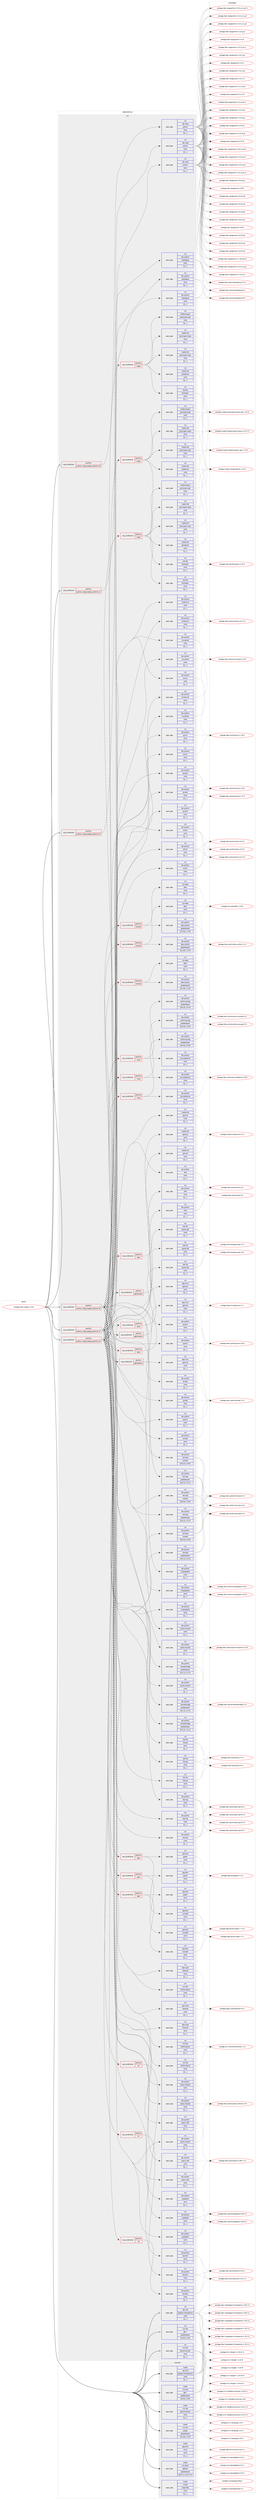 digraph prolog {

# *************
# Graph options
# *************

newrank=true;
concentrate=true;
compound=true;
graph [rankdir=LR,fontname=Helvetica,fontsize=10,ranksep=1.5];#, ranksep=2.5, nodesep=0.2];
edge  [arrowhead=vee];
node  [fontname=Helvetica,fontsize=10];

# **********
# The ebuild
# **********

subgraph cluster_leftcol {
color=gray;
label=<<i>ebuild</i>>;
id [label="portage://net-im/gajim-1.8.4", color=red, width=4, href="../net-im/gajim-1.8.4.svg"];
}

# ****************
# The dependencies
# ****************

subgraph cluster_midcol {
color=gray;
label=<<i>dependencies</i>>;
subgraph cluster_compile {
fillcolor="#eeeeee";
style=filled;
label=<<i>compile</i>>;
subgraph pack264900 {
dependency363272 [label=<<TABLE BORDER="0" CELLBORDER="1" CELLSPACING="0" CELLPADDING="4" WIDTH="220"><TR><TD ROWSPAN="6" CELLPADDING="30">pack_dep</TD></TR><TR><TD WIDTH="110">install</TD></TR><TR><TD>app-arch</TD></TR><TR><TD>unzip</TD></TR><TR><TD>none</TD></TR><TR><TD>[[],,,,]</TD></TR></TABLE>>, shape=none, color=blue];
}
id:e -> dependency363272:w [weight=20,style="solid",arrowhead="vee"];
subgraph pack264901 {
dependency363273 [label=<<TABLE BORDER="0" CELLBORDER="1" CELLSPACING="0" CELLPADDING="4" WIDTH="220"><TR><TD ROWSPAN="6" CELLPADDING="30">pack_dep</TD></TR><TR><TD WIDTH="110">install</TD></TR><TR><TD>dev-libs</TD></TR><TR><TD>gobject-introspection</TD></TR><TR><TD>none</TD></TR><TR><TD>[[],,,,]</TD></TR></TABLE>>, shape=none, color=blue];
}
id:e -> dependency363273:w [weight=20,style="solid",arrowhead="vee"];
subgraph pack264902 {
dependency363274 [label=<<TABLE BORDER="0" CELLBORDER="1" CELLSPACING="0" CELLPADDING="4" WIDTH="220"><TR><TD ROWSPAN="6" CELLPADDING="30">pack_dep</TD></TR><TR><TD WIDTH="110">install</TD></TR><TR><TD>sys-devel</TD></TR><TR><TD>gettext</TD></TR><TR><TD>greaterequal</TD></TR><TR><TD>[[0,17],,-r1,0.17-r1]</TD></TR></TABLE>>, shape=none, color=blue];
}
id:e -> dependency363274:w [weight=20,style="solid",arrowhead="vee"];
subgraph pack264903 {
dependency363275 [label=<<TABLE BORDER="0" CELLBORDER="1" CELLSPACING="0" CELLPADDING="4" WIDTH="220"><TR><TD ROWSPAN="6" CELLPADDING="30">pack_dep</TD></TR><TR><TD WIDTH="110">install</TD></TR><TR><TD>virtual</TD></TR><TR><TD>pkgconfig</TD></TR><TR><TD>none</TD></TR><TR><TD>[[],,,,]</TD></TR></TABLE>>, shape=none, color=blue];
}
id:e -> dependency363275:w [weight=20,style="solid",arrowhead="vee"];
subgraph pack264904 {
dependency363276 [label=<<TABLE BORDER="0" CELLBORDER="1" CELLSPACING="0" CELLPADDING="4" WIDTH="220"><TR><TD ROWSPAN="6" CELLPADDING="30">pack_dep</TD></TR><TR><TD WIDTH="110">install</TD></TR><TR><TD>x11-libs</TD></TR><TR><TD>gtk+</TD></TR><TR><TD>greaterequal</TD></TR><TR><TD>[[3,22],,,3.22]</TD></TR></TABLE>>, shape=none, color=blue];
}
id:e -> dependency363276:w [weight=20,style="solid",arrowhead="vee"];
subgraph pack264905 {
dependency363277 [label=<<TABLE BORDER="0" CELLBORDER="1" CELLSPACING="0" CELLPADDING="4" WIDTH="220"><TR><TD ROWSPAN="6" CELLPADDING="30">pack_dep</TD></TR><TR><TD WIDTH="110">install</TD></TR><TR><TD>x11-libs</TD></TR><TR><TD>gtksourceview</TD></TR><TR><TD>none</TD></TR><TR><TD>[[],,,,]</TD></TR></TABLE>>, shape=none, color=blue];
}
id:e -> dependency363277:w [weight=20,style="solid",arrowhead="vee"];
subgraph pack264906 {
dependency363278 [label=<<TABLE BORDER="0" CELLBORDER="1" CELLSPACING="0" CELLPADDING="4" WIDTH="220"><TR><TD ROWSPAN="6" CELLPADDING="30">pack_dep</TD></TR><TR><TD WIDTH="110">install</TD></TR><TR><TD>x11-libs</TD></TR><TR><TD>pango</TD></TR><TR><TD>greaterequal</TD></TR><TR><TD>[[1,5,0],,,1.5.0]</TD></TR></TABLE>>, shape=none, color=blue];
}
id:e -> dependency363278:w [weight=20,style="solid",arrowhead="vee"];
}
subgraph cluster_compileandrun {
fillcolor="#eeeeee";
style=filled;
label=<<i>compile and run</i>>;
}
subgraph cluster_run {
fillcolor="#eeeeee";
style=filled;
label=<<i>run</i>>;
subgraph cond95732 {
dependency363279 [label=<<TABLE BORDER="0" CELLBORDER="1" CELLSPACING="0" CELLPADDING="4"><TR><TD ROWSPAN="3" CELLPADDING="10">use_conditional</TD></TR><TR><TD>positive</TD></TR><TR><TD>python_single_target_python3_10</TD></TR></TABLE>>, shape=none, color=red];
subgraph pack264907 {
dependency363280 [label=<<TABLE BORDER="0" CELLBORDER="1" CELLSPACING="0" CELLPADDING="4" WIDTH="220"><TR><TD ROWSPAN="6" CELLPADDING="30">pack_dep</TD></TR><TR><TD WIDTH="110">run</TD></TR><TR><TD>dev-lang</TD></TR><TR><TD>python</TD></TR><TR><TD>none</TD></TR><TR><TD>[[],,,,]</TD></TR></TABLE>>, shape=none, color=blue];
}
dependency363279:e -> dependency363280:w [weight=20,style="dashed",arrowhead="vee"];
}
id:e -> dependency363279:w [weight=20,style="solid",arrowhead="odot"];
subgraph cond95733 {
dependency363281 [label=<<TABLE BORDER="0" CELLBORDER="1" CELLSPACING="0" CELLPADDING="4"><TR><TD ROWSPAN="3" CELLPADDING="10">use_conditional</TD></TR><TR><TD>positive</TD></TR><TR><TD>python_single_target_python3_10</TD></TR></TABLE>>, shape=none, color=red];
subgraph pack264908 {
dependency363282 [label=<<TABLE BORDER="0" CELLBORDER="1" CELLSPACING="0" CELLPADDING="4" WIDTH="220"><TR><TD ROWSPAN="6" CELLPADDING="30">pack_dep</TD></TR><TR><TD WIDTH="110">run</TD></TR><TR><TD>dev-python</TD></TR><TR><TD>idna</TD></TR><TR><TD>none</TD></TR><TR><TD>[[],,,,]</TD></TR></TABLE>>, shape=none, color=blue];
}
dependency363281:e -> dependency363282:w [weight=20,style="dashed",arrowhead="vee"];
subgraph pack264909 {
dependency363283 [label=<<TABLE BORDER="0" CELLBORDER="1" CELLSPACING="0" CELLPADDING="4" WIDTH="220"><TR><TD ROWSPAN="6" CELLPADDING="30">pack_dep</TD></TR><TR><TD WIDTH="110">run</TD></TR><TR><TD>dev-python</TD></TR><TR><TD>nbxmpp</TD></TR><TR><TD>greaterequal</TD></TR><TR><TD>[[4,2,2],,,4.2.2]</TD></TR></TABLE>>, shape=none, color=blue];
}
dependency363281:e -> dependency363283:w [weight=20,style="dashed",arrowhead="vee"];
subgraph pack264910 {
dependency363284 [label=<<TABLE BORDER="0" CELLBORDER="1" CELLSPACING="0" CELLPADDING="4" WIDTH="220"><TR><TD ROWSPAN="6" CELLPADDING="30">pack_dep</TD></TR><TR><TD WIDTH="110">run</TD></TR><TR><TD>dev-python</TD></TR><TR><TD>nbxmpp</TD></TR><TR><TD>smaller</TD></TR><TR><TD>[[5,0,0],,,5.0.0]</TD></TR></TABLE>>, shape=none, color=blue];
}
dependency363281:e -> dependency363284:w [weight=20,style="dashed",arrowhead="vee"];
subgraph pack264911 {
dependency363285 [label=<<TABLE BORDER="0" CELLBORDER="1" CELLSPACING="0" CELLPADDING="4" WIDTH="220"><TR><TD ROWSPAN="6" CELLPADDING="30">pack_dep</TD></TR><TR><TD WIDTH="110">run</TD></TR><TR><TD>dev-python</TD></TR><TR><TD>precis-i18n</TD></TR><TR><TD>none</TD></TR><TR><TD>[[],,,,]</TD></TR></TABLE>>, shape=none, color=blue];
}
dependency363281:e -> dependency363285:w [weight=20,style="dashed",arrowhead="vee"];
subgraph pack264912 {
dependency363286 [label=<<TABLE BORDER="0" CELLBORDER="1" CELLSPACING="0" CELLPADDING="4" WIDTH="220"><TR><TD ROWSPAN="6" CELLPADDING="30">pack_dep</TD></TR><TR><TD WIDTH="110">run</TD></TR><TR><TD>dev-python</TD></TR><TR><TD>pyasn1</TD></TR><TR><TD>none</TD></TR><TR><TD>[[],,,,]</TD></TR></TABLE>>, shape=none, color=blue];
}
dependency363281:e -> dependency363286:w [weight=20,style="dashed",arrowhead="vee"];
subgraph pack264913 {
dependency363287 [label=<<TABLE BORDER="0" CELLBORDER="1" CELLSPACING="0" CELLPADDING="4" WIDTH="220"><TR><TD ROWSPAN="6" CELLPADDING="30">pack_dep</TD></TR><TR><TD WIDTH="110">run</TD></TR><TR><TD>dev-python</TD></TR><TR><TD>pycairo</TD></TR><TR><TD>none</TD></TR><TR><TD>[[],,,,]</TD></TR></TABLE>>, shape=none, color=blue];
}
dependency363281:e -> dependency363287:w [weight=20,style="dashed",arrowhead="vee"];
subgraph pack264914 {
dependency363288 [label=<<TABLE BORDER="0" CELLBORDER="1" CELLSPACING="0" CELLPADDING="4" WIDTH="220"><TR><TD ROWSPAN="6" CELLPADDING="30">pack_dep</TD></TR><TR><TD WIDTH="110">run</TD></TR><TR><TD>dev-python</TD></TR><TR><TD>pycurl</TD></TR><TR><TD>none</TD></TR><TR><TD>[[],,,,]</TD></TR></TABLE>>, shape=none, color=blue];
}
dependency363281:e -> dependency363288:w [weight=20,style="dashed",arrowhead="vee"];
subgraph pack264915 {
dependency363289 [label=<<TABLE BORDER="0" CELLBORDER="1" CELLSPACING="0" CELLPADDING="4" WIDTH="220"><TR><TD ROWSPAN="6" CELLPADDING="30">pack_dep</TD></TR><TR><TD WIDTH="110">run</TD></TR><TR><TD>dev-python</TD></TR><TR><TD>pygobject</TD></TR><TR><TD>none</TD></TR><TR><TD>[[],,,,]</TD></TR></TABLE>>, shape=none, color=blue];
}
dependency363281:e -> dependency363289:w [weight=20,style="dashed",arrowhead="vee"];
subgraph pack264916 {
dependency363290 [label=<<TABLE BORDER="0" CELLBORDER="1" CELLSPACING="0" CELLPADDING="4" WIDTH="220"><TR><TD ROWSPAN="6" CELLPADDING="30">pack_dep</TD></TR><TR><TD WIDTH="110">run</TD></TR><TR><TD>x11-libs</TD></TR><TR><TD>libXScrnSaver</TD></TR><TR><TD>none</TD></TR><TR><TD>[[],,,,]</TD></TR></TABLE>>, shape=none, color=blue];
}
dependency363281:e -> dependency363290:w [weight=20,style="dashed",arrowhead="vee"];
subgraph pack264917 {
dependency363291 [label=<<TABLE BORDER="0" CELLBORDER="1" CELLSPACING="0" CELLPADDING="4" WIDTH="220"><TR><TD ROWSPAN="6" CELLPADDING="30">pack_dep</TD></TR><TR><TD WIDTH="110">run</TD></TR><TR><TD>app-crypt</TD></TR><TR><TD>libsecret</TD></TR><TR><TD>none</TD></TR><TR><TD>[[],,,,]</TD></TR></TABLE>>, shape=none, color=blue];
}
dependency363281:e -> dependency363291:w [weight=20,style="dashed",arrowhead="vee"];
subgraph pack264918 {
dependency363292 [label=<<TABLE BORDER="0" CELLBORDER="1" CELLSPACING="0" CELLPADDING="4" WIDTH="220"><TR><TD ROWSPAN="6" CELLPADDING="30">pack_dep</TD></TR><TR><TD WIDTH="110">run</TD></TR><TR><TD>dev-python</TD></TR><TR><TD>keyring</TD></TR><TR><TD>none</TD></TR><TR><TD>[[],,,,]</TD></TR></TABLE>>, shape=none, color=blue];
}
dependency363281:e -> dependency363292:w [weight=20,style="dashed",arrowhead="vee"];
subgraph pack264919 {
dependency363293 [label=<<TABLE BORDER="0" CELLBORDER="1" CELLSPACING="0" CELLPADDING="4" WIDTH="220"><TR><TD ROWSPAN="6" CELLPADDING="30">pack_dep</TD></TR><TR><TD WIDTH="110">run</TD></TR><TR><TD>dev-python</TD></TR><TR><TD>secretstorage</TD></TR><TR><TD>greaterequal</TD></TR><TR><TD>[[3,1,1],,,3.1.1]</TD></TR></TABLE>>, shape=none, color=blue];
}
dependency363281:e -> dependency363293:w [weight=20,style="dashed",arrowhead="vee"];
subgraph pack264920 {
dependency363294 [label=<<TABLE BORDER="0" CELLBORDER="1" CELLSPACING="0" CELLPADDING="4" WIDTH="220"><TR><TD ROWSPAN="6" CELLPADDING="30">pack_dep</TD></TR><TR><TD WIDTH="110">run</TD></TR><TR><TD>dev-python</TD></TR><TR><TD>css-parser</TD></TR><TR><TD>none</TD></TR><TR><TD>[[],,,,]</TD></TR></TABLE>>, shape=none, color=blue];
}
dependency363281:e -> dependency363294:w [weight=20,style="dashed",arrowhead="vee"];
subgraph pack264921 {
dependency363295 [label=<<TABLE BORDER="0" CELLBORDER="1" CELLSPACING="0" CELLPADDING="4" WIDTH="220"><TR><TD ROWSPAN="6" CELLPADDING="30">pack_dep</TD></TR><TR><TD WIDTH="110">run</TD></TR><TR><TD>dev-python</TD></TR><TR><TD>packaging</TD></TR><TR><TD>none</TD></TR><TR><TD>[[],,,,]</TD></TR></TABLE>>, shape=none, color=blue];
}
dependency363281:e -> dependency363295:w [weight=20,style="dashed",arrowhead="vee"];
subgraph pack264922 {
dependency363296 [label=<<TABLE BORDER="0" CELLBORDER="1" CELLSPACING="0" CELLPADDING="4" WIDTH="220"><TR><TD ROWSPAN="6" CELLPADDING="30">pack_dep</TD></TR><TR><TD WIDTH="110">run</TD></TR><TR><TD>net-libs</TD></TR><TR><TD>libsoup</TD></TR><TR><TD>none</TD></TR><TR><TD>[[],,,,]</TD></TR></TABLE>>, shape=none, color=blue];
}
dependency363281:e -> dependency363296:w [weight=20,style="dashed",arrowhead="vee"];
subgraph pack264923 {
dependency363297 [label=<<TABLE BORDER="0" CELLBORDER="1" CELLSPACING="0" CELLPADDING="4" WIDTH="220"><TR><TD ROWSPAN="6" CELLPADDING="30">pack_dep</TD></TR><TR><TD WIDTH="110">run</TD></TR><TR><TD>media-libs</TD></TR><TR><TD>gsound</TD></TR><TR><TD>none</TD></TR><TR><TD>[[],,,,]</TD></TR></TABLE>>, shape=none, color=blue];
}
dependency363281:e -> dependency363297:w [weight=20,style="dashed",arrowhead="vee"];
subgraph pack264924 {
dependency363298 [label=<<TABLE BORDER="0" CELLBORDER="1" CELLSPACING="0" CELLPADDING="4" WIDTH="220"><TR><TD ROWSPAN="6" CELLPADDING="30">pack_dep</TD></TR><TR><TD WIDTH="110">run</TD></TR><TR><TD>dev-python</TD></TR><TR><TD>pillow</TD></TR><TR><TD>none</TD></TR><TR><TD>[[],,,,]</TD></TR></TABLE>>, shape=none, color=blue];
}
dependency363281:e -> dependency363298:w [weight=20,style="dashed",arrowhead="vee"];
subgraph pack264925 {
dependency363299 [label=<<TABLE BORDER="0" CELLBORDER="1" CELLSPACING="0" CELLPADDING="4" WIDTH="220"><TR><TD ROWSPAN="6" CELLPADDING="30">pack_dep</TD></TR><TR><TD WIDTH="110">run</TD></TR><TR><TD>dev-python</TD></TR><TR><TD>jaraco-classes</TD></TR><TR><TD>none</TD></TR><TR><TD>[[],,,,]</TD></TR></TABLE>>, shape=none, color=blue];
}
dependency363281:e -> dependency363299:w [weight=20,style="dashed",arrowhead="vee"];
subgraph pack264926 {
dependency363300 [label=<<TABLE BORDER="0" CELLBORDER="1" CELLSPACING="0" CELLPADDING="4" WIDTH="220"><TR><TD ROWSPAN="6" CELLPADDING="30">pack_dep</TD></TR><TR><TD WIDTH="110">run</TD></TR><TR><TD>dev-python</TD></TR><TR><TD>python-axolotl</TD></TR><TR><TD>none</TD></TR><TR><TD>[[],,,,]</TD></TR></TABLE>>, shape=none, color=blue];
}
dependency363281:e -> dependency363300:w [weight=20,style="dashed",arrowhead="vee"];
subgraph pack264927 {
dependency363301 [label=<<TABLE BORDER="0" CELLBORDER="1" CELLSPACING="0" CELLPADDING="4" WIDTH="220"><TR><TD ROWSPAN="6" CELLPADDING="30">pack_dep</TD></TR><TR><TD WIDTH="110">run</TD></TR><TR><TD>dev-python</TD></TR><TR><TD>qrcode</TD></TR><TR><TD>none</TD></TR><TR><TD>[[],,,,]</TD></TR></TABLE>>, shape=none, color=blue];
}
dependency363281:e -> dependency363301:w [weight=20,style="dashed",arrowhead="vee"];
subgraph pack264928 {
dependency363302 [label=<<TABLE BORDER="0" CELLBORDER="1" CELLSPACING="0" CELLPADDING="4" WIDTH="220"><TR><TD ROWSPAN="6" CELLPADDING="30">pack_dep</TD></TR><TR><TD WIDTH="110">run</TD></TR><TR><TD>dev-python</TD></TR><TR><TD>cryptography</TD></TR><TR><TD>none</TD></TR><TR><TD>[[],,,,]</TD></TR></TABLE>>, shape=none, color=blue];
}
dependency363281:e -> dependency363302:w [weight=20,style="dashed",arrowhead="vee"];
subgraph pack264929 {
dependency363303 [label=<<TABLE BORDER="0" CELLBORDER="1" CELLSPACING="0" CELLPADDING="4" WIDTH="220"><TR><TD ROWSPAN="6" CELLPADDING="30">pack_dep</TD></TR><TR><TD WIDTH="110">run</TD></TR><TR><TD>dev-python</TD></TR><TR><TD>omemo-dr</TD></TR><TR><TD>none</TD></TR><TR><TD>[[],,,,]</TD></TR></TABLE>>, shape=none, color=blue];
}
dependency363281:e -> dependency363303:w [weight=20,style="dashed",arrowhead="vee"];
subgraph cond95734 {
dependency363304 [label=<<TABLE BORDER="0" CELLBORDER="1" CELLSPACING="0" CELLPADDING="4"><TR><TD ROWSPAN="3" CELLPADDING="10">use_conditional</TD></TR><TR><TD>positive</TD></TR><TR><TD>crypt</TD></TR></TABLE>>, shape=none, color=red];
subgraph pack264930 {
dependency363305 [label=<<TABLE BORDER="0" CELLBORDER="1" CELLSPACING="0" CELLPADDING="4" WIDTH="220"><TR><TD ROWSPAN="6" CELLPADDING="30">pack_dep</TD></TR><TR><TD WIDTH="110">run</TD></TR><TR><TD>dev-python</TD></TR><TR><TD>pycryptodome</TD></TR><TR><TD>none</TD></TR><TR><TD>[[],,,,]</TD></TR></TABLE>>, shape=none, color=blue];
}
dependency363304:e -> dependency363305:w [weight=20,style="dashed",arrowhead="vee"];
subgraph pack264931 {
dependency363306 [label=<<TABLE BORDER="0" CELLBORDER="1" CELLSPACING="0" CELLPADDING="4" WIDTH="220"><TR><TD ROWSPAN="6" CELLPADDING="30">pack_dep</TD></TR><TR><TD WIDTH="110">run</TD></TR><TR><TD>dev-python</TD></TR><TR><TD>python-gnupg</TD></TR><TR><TD>greaterequal</TD></TR><TR><TD>[[0,4,0],,,0.4.0]</TD></TR></TABLE>>, shape=none, color=blue];
}
dependency363304:e -> dependency363306:w [weight=20,style="dashed",arrowhead="vee"];
}
dependency363281:e -> dependency363304:w [weight=20,style="dashed",arrowhead="vee"];
subgraph cond95735 {
dependency363307 [label=<<TABLE BORDER="0" CELLBORDER="1" CELLSPACING="0" CELLPADDING="4"><TR><TD ROWSPAN="3" CELLPADDING="10">use_conditional</TD></TR><TR><TD>positive</TD></TR><TR><TD>geolocation</TD></TR></TABLE>>, shape=none, color=red];
subgraph pack264932 {
dependency363308 [label=<<TABLE BORDER="0" CELLBORDER="1" CELLSPACING="0" CELLPADDING="4" WIDTH="220"><TR><TD ROWSPAN="6" CELLPADDING="30">pack_dep</TD></TR><TR><TD WIDTH="110">run</TD></TR><TR><TD>app-misc</TD></TR><TR><TD>geoclue</TD></TR><TR><TD>none</TD></TR><TR><TD>[[],,,,]</TD></TR></TABLE>>, shape=none, color=blue];
}
dependency363307:e -> dependency363308:w [weight=20,style="dashed",arrowhead="vee"];
}
dependency363281:e -> dependency363307:w [weight=20,style="dashed",arrowhead="vee"];
subgraph cond95736 {
dependency363309 [label=<<TABLE BORDER="0" CELLBORDER="1" CELLSPACING="0" CELLPADDING="4"><TR><TD ROWSPAN="3" CELLPADDING="10">use_conditional</TD></TR><TR><TD>positive</TD></TR><TR><TD>jingle</TD></TR></TABLE>>, shape=none, color=red];
subgraph pack264933 {
dependency363310 [label=<<TABLE BORDER="0" CELLBORDER="1" CELLSPACING="0" CELLPADDING="4" WIDTH="220"><TR><TD ROWSPAN="6" CELLPADDING="30">pack_dep</TD></TR><TR><TD WIDTH="110">run</TD></TR><TR><TD>net-libs</TD></TR><TR><TD>farstream</TD></TR><TR><TD>none</TD></TR><TR><TD>[[],,,,]</TD></TR></TABLE>>, shape=none, color=blue];
}
dependency363309:e -> dependency363310:w [weight=20,style="dashed",arrowhead="vee"];
subgraph pack264934 {
dependency363311 [label=<<TABLE BORDER="0" CELLBORDER="1" CELLSPACING="0" CELLPADDING="4" WIDTH="220"><TR><TD ROWSPAN="6" CELLPADDING="30">pack_dep</TD></TR><TR><TD WIDTH="110">run</TD></TR><TR><TD>media-libs</TD></TR><TR><TD>gstreamer</TD></TR><TR><TD>none</TD></TR><TR><TD>[[],,,,]</TD></TR></TABLE>>, shape=none, color=blue];
}
dependency363309:e -> dependency363311:w [weight=20,style="dashed",arrowhead="vee"];
subgraph pack264935 {
dependency363312 [label=<<TABLE BORDER="0" CELLBORDER="1" CELLSPACING="0" CELLPADDING="4" WIDTH="220"><TR><TD ROWSPAN="6" CELLPADDING="30">pack_dep</TD></TR><TR><TD WIDTH="110">run</TD></TR><TR><TD>media-libs</TD></TR><TR><TD>gst-plugins-base</TD></TR><TR><TD>none</TD></TR><TR><TD>[[],,,,]</TD></TR></TABLE>>, shape=none, color=blue];
}
dependency363309:e -> dependency363312:w [weight=20,style="dashed",arrowhead="vee"];
subgraph pack264936 {
dependency363313 [label=<<TABLE BORDER="0" CELLBORDER="1" CELLSPACING="0" CELLPADDING="4" WIDTH="220"><TR><TD ROWSPAN="6" CELLPADDING="30">pack_dep</TD></TR><TR><TD WIDTH="110">run</TD></TR><TR><TD>media-libs</TD></TR><TR><TD>gst-plugins-ugly</TD></TR><TR><TD>none</TD></TR><TR><TD>[[],,,,]</TD></TR></TABLE>>, shape=none, color=blue];
}
dependency363309:e -> dependency363313:w [weight=20,style="dashed",arrowhead="vee"];
subgraph pack264937 {
dependency363314 [label=<<TABLE BORDER="0" CELLBORDER="1" CELLSPACING="0" CELLPADDING="4" WIDTH="220"><TR><TD ROWSPAN="6" CELLPADDING="30">pack_dep</TD></TR><TR><TD WIDTH="110">run</TD></TR><TR><TD>media-plugins</TD></TR><TR><TD>gst-plugins-gtk</TD></TR><TR><TD>none</TD></TR><TR><TD>[[],,,,]</TD></TR></TABLE>>, shape=none, color=blue];
}
dependency363309:e -> dependency363314:w [weight=20,style="dashed",arrowhead="vee"];
}
dependency363281:e -> dependency363309:w [weight=20,style="dashed",arrowhead="vee"];
subgraph cond95737 {
dependency363315 [label=<<TABLE BORDER="0" CELLBORDER="1" CELLSPACING="0" CELLPADDING="4"><TR><TD ROWSPAN="3" CELLPADDING="10">use_conditional</TD></TR><TR><TD>positive</TD></TR><TR><TD>remote</TD></TR></TABLE>>, shape=none, color=red];
subgraph pack264938 {
dependency363316 [label=<<TABLE BORDER="0" CELLBORDER="1" CELLSPACING="0" CELLPADDING="4" WIDTH="220"><TR><TD ROWSPAN="6" CELLPADDING="30">pack_dep</TD></TR><TR><TD WIDTH="110">run</TD></TR><TR><TD>dev-python</TD></TR><TR><TD>dbus-python</TD></TR><TR><TD>greaterequal</TD></TR><TR><TD>[[1,2,0],,,1.2.0]</TD></TR></TABLE>>, shape=none, color=blue];
}
dependency363315:e -> dependency363316:w [weight=20,style="dashed",arrowhead="vee"];
subgraph pack264939 {
dependency363317 [label=<<TABLE BORDER="0" CELLBORDER="1" CELLSPACING="0" CELLPADDING="4" WIDTH="220"><TR><TD ROWSPAN="6" CELLPADDING="30">pack_dep</TD></TR><TR><TD WIDTH="110">run</TD></TR><TR><TD>sys-apps</TD></TR><TR><TD>dbus</TD></TR><TR><TD>none</TD></TR><TR><TD>[[],,,,]</TD></TR></TABLE>>, shape=none, color=blue];
}
dependency363315:e -> dependency363317:w [weight=20,style="dashed",arrowhead="vee"];
}
dependency363281:e -> dependency363315:w [weight=20,style="dashed",arrowhead="vee"];
subgraph cond95738 {
dependency363318 [label=<<TABLE BORDER="0" CELLBORDER="1" CELLSPACING="0" CELLPADDING="4"><TR><TD ROWSPAN="3" CELLPADDING="10">use_conditional</TD></TR><TR><TD>positive</TD></TR><TR><TD>rst</TD></TR></TABLE>>, shape=none, color=red];
subgraph pack264940 {
dependency363319 [label=<<TABLE BORDER="0" CELLBORDER="1" CELLSPACING="0" CELLPADDING="4" WIDTH="220"><TR><TD ROWSPAN="6" CELLPADDING="30">pack_dep</TD></TR><TR><TD WIDTH="110">run</TD></TR><TR><TD>dev-python</TD></TR><TR><TD>docutils</TD></TR><TR><TD>none</TD></TR><TR><TD>[[],,,,]</TD></TR></TABLE>>, shape=none, color=blue];
}
dependency363318:e -> dependency363319:w [weight=20,style="dashed",arrowhead="vee"];
}
dependency363281:e -> dependency363318:w [weight=20,style="dashed",arrowhead="vee"];
subgraph cond95739 {
dependency363320 [label=<<TABLE BORDER="0" CELLBORDER="1" CELLSPACING="0" CELLPADDING="4"><TR><TD ROWSPAN="3" CELLPADDING="10">use_conditional</TD></TR><TR><TD>positive</TD></TR><TR><TD>spell</TD></TR></TABLE>>, shape=none, color=red];
subgraph pack264941 {
dependency363321 [label=<<TABLE BORDER="0" CELLBORDER="1" CELLSPACING="0" CELLPADDING="4" WIDTH="220"><TR><TD ROWSPAN="6" CELLPADDING="30">pack_dep</TD></TR><TR><TD WIDTH="110">run</TD></TR><TR><TD>app-text</TD></TR><TR><TD>gspell</TD></TR><TR><TD>none</TD></TR><TR><TD>[[],,,,]</TD></TR></TABLE>>, shape=none, color=blue];
}
dependency363320:e -> dependency363321:w [weight=20,style="dashed",arrowhead="vee"];
subgraph pack264942 {
dependency363322 [label=<<TABLE BORDER="0" CELLBORDER="1" CELLSPACING="0" CELLPADDING="4" WIDTH="220"><TR><TD ROWSPAN="6" CELLPADDING="30">pack_dep</TD></TR><TR><TD WIDTH="110">run</TD></TR><TR><TD>app-text</TD></TR><TR><TD>hunspell</TD></TR><TR><TD>none</TD></TR><TR><TD>[[],,,,]</TD></TR></TABLE>>, shape=none, color=blue];
}
dependency363320:e -> dependency363322:w [weight=20,style="dashed",arrowhead="vee"];
}
dependency363281:e -> dependency363320:w [weight=20,style="dashed",arrowhead="vee"];
subgraph cond95740 {
dependency363323 [label=<<TABLE BORDER="0" CELLBORDER="1" CELLSPACING="0" CELLPADDING="4"><TR><TD ROWSPAN="3" CELLPADDING="10">use_conditional</TD></TR><TR><TD>positive</TD></TR><TR><TD>upnp</TD></TR></TABLE>>, shape=none, color=red];
subgraph pack264943 {
dependency363324 [label=<<TABLE BORDER="0" CELLBORDER="1" CELLSPACING="0" CELLPADDING="4" WIDTH="220"><TR><TD ROWSPAN="6" CELLPADDING="30">pack_dep</TD></TR><TR><TD WIDTH="110">run</TD></TR><TR><TD>net-libs</TD></TR><TR><TD>gupnp-igd</TD></TR><TR><TD>none</TD></TR><TR><TD>[[],,,,]</TD></TR></TABLE>>, shape=none, color=blue];
}
dependency363323:e -> dependency363324:w [weight=20,style="dashed",arrowhead="vee"];
}
dependency363281:e -> dependency363323:w [weight=20,style="dashed",arrowhead="vee"];
}
id:e -> dependency363281:w [weight=20,style="solid",arrowhead="odot"];
subgraph cond95741 {
dependency363325 [label=<<TABLE BORDER="0" CELLBORDER="1" CELLSPACING="0" CELLPADDING="4"><TR><TD ROWSPAN="3" CELLPADDING="10">use_conditional</TD></TR><TR><TD>positive</TD></TR><TR><TD>python_single_target_python3_11</TD></TR></TABLE>>, shape=none, color=red];
subgraph pack264944 {
dependency363326 [label=<<TABLE BORDER="0" CELLBORDER="1" CELLSPACING="0" CELLPADDING="4" WIDTH="220"><TR><TD ROWSPAN="6" CELLPADDING="30">pack_dep</TD></TR><TR><TD WIDTH="110">run</TD></TR><TR><TD>dev-lang</TD></TR><TR><TD>python</TD></TR><TR><TD>none</TD></TR><TR><TD>[[],,,,]</TD></TR></TABLE>>, shape=none, color=blue];
}
dependency363325:e -> dependency363326:w [weight=20,style="dashed",arrowhead="vee"];
}
id:e -> dependency363325:w [weight=20,style="solid",arrowhead="odot"];
subgraph cond95742 {
dependency363327 [label=<<TABLE BORDER="0" CELLBORDER="1" CELLSPACING="0" CELLPADDING="4"><TR><TD ROWSPAN="3" CELLPADDING="10">use_conditional</TD></TR><TR><TD>positive</TD></TR><TR><TD>python_single_target_python3_11</TD></TR></TABLE>>, shape=none, color=red];
subgraph pack264945 {
dependency363328 [label=<<TABLE BORDER="0" CELLBORDER="1" CELLSPACING="0" CELLPADDING="4" WIDTH="220"><TR><TD ROWSPAN="6" CELLPADDING="30">pack_dep</TD></TR><TR><TD WIDTH="110">run</TD></TR><TR><TD>dev-python</TD></TR><TR><TD>idna</TD></TR><TR><TD>none</TD></TR><TR><TD>[[],,,,]</TD></TR></TABLE>>, shape=none, color=blue];
}
dependency363327:e -> dependency363328:w [weight=20,style="dashed",arrowhead="vee"];
subgraph pack264946 {
dependency363329 [label=<<TABLE BORDER="0" CELLBORDER="1" CELLSPACING="0" CELLPADDING="4" WIDTH="220"><TR><TD ROWSPAN="6" CELLPADDING="30">pack_dep</TD></TR><TR><TD WIDTH="110">run</TD></TR><TR><TD>dev-python</TD></TR><TR><TD>nbxmpp</TD></TR><TR><TD>greaterequal</TD></TR><TR><TD>[[4,2,2],,,4.2.2]</TD></TR></TABLE>>, shape=none, color=blue];
}
dependency363327:e -> dependency363329:w [weight=20,style="dashed",arrowhead="vee"];
subgraph pack264947 {
dependency363330 [label=<<TABLE BORDER="0" CELLBORDER="1" CELLSPACING="0" CELLPADDING="4" WIDTH="220"><TR><TD ROWSPAN="6" CELLPADDING="30">pack_dep</TD></TR><TR><TD WIDTH="110">run</TD></TR><TR><TD>dev-python</TD></TR><TR><TD>nbxmpp</TD></TR><TR><TD>smaller</TD></TR><TR><TD>[[5,0,0],,,5.0.0]</TD></TR></TABLE>>, shape=none, color=blue];
}
dependency363327:e -> dependency363330:w [weight=20,style="dashed",arrowhead="vee"];
subgraph pack264948 {
dependency363331 [label=<<TABLE BORDER="0" CELLBORDER="1" CELLSPACING="0" CELLPADDING="4" WIDTH="220"><TR><TD ROWSPAN="6" CELLPADDING="30">pack_dep</TD></TR><TR><TD WIDTH="110">run</TD></TR><TR><TD>dev-python</TD></TR><TR><TD>precis-i18n</TD></TR><TR><TD>none</TD></TR><TR><TD>[[],,,,]</TD></TR></TABLE>>, shape=none, color=blue];
}
dependency363327:e -> dependency363331:w [weight=20,style="dashed",arrowhead="vee"];
subgraph pack264949 {
dependency363332 [label=<<TABLE BORDER="0" CELLBORDER="1" CELLSPACING="0" CELLPADDING="4" WIDTH="220"><TR><TD ROWSPAN="6" CELLPADDING="30">pack_dep</TD></TR><TR><TD WIDTH="110">run</TD></TR><TR><TD>dev-python</TD></TR><TR><TD>pyasn1</TD></TR><TR><TD>none</TD></TR><TR><TD>[[],,,,]</TD></TR></TABLE>>, shape=none, color=blue];
}
dependency363327:e -> dependency363332:w [weight=20,style="dashed",arrowhead="vee"];
subgraph pack264950 {
dependency363333 [label=<<TABLE BORDER="0" CELLBORDER="1" CELLSPACING="0" CELLPADDING="4" WIDTH="220"><TR><TD ROWSPAN="6" CELLPADDING="30">pack_dep</TD></TR><TR><TD WIDTH="110">run</TD></TR><TR><TD>dev-python</TD></TR><TR><TD>pycairo</TD></TR><TR><TD>none</TD></TR><TR><TD>[[],,,,]</TD></TR></TABLE>>, shape=none, color=blue];
}
dependency363327:e -> dependency363333:w [weight=20,style="dashed",arrowhead="vee"];
subgraph pack264951 {
dependency363334 [label=<<TABLE BORDER="0" CELLBORDER="1" CELLSPACING="0" CELLPADDING="4" WIDTH="220"><TR><TD ROWSPAN="6" CELLPADDING="30">pack_dep</TD></TR><TR><TD WIDTH="110">run</TD></TR><TR><TD>dev-python</TD></TR><TR><TD>pycurl</TD></TR><TR><TD>none</TD></TR><TR><TD>[[],,,,]</TD></TR></TABLE>>, shape=none, color=blue];
}
dependency363327:e -> dependency363334:w [weight=20,style="dashed",arrowhead="vee"];
subgraph pack264952 {
dependency363335 [label=<<TABLE BORDER="0" CELLBORDER="1" CELLSPACING="0" CELLPADDING="4" WIDTH="220"><TR><TD ROWSPAN="6" CELLPADDING="30">pack_dep</TD></TR><TR><TD WIDTH="110">run</TD></TR><TR><TD>dev-python</TD></TR><TR><TD>pygobject</TD></TR><TR><TD>none</TD></TR><TR><TD>[[],,,,]</TD></TR></TABLE>>, shape=none, color=blue];
}
dependency363327:e -> dependency363335:w [weight=20,style="dashed",arrowhead="vee"];
subgraph pack264953 {
dependency363336 [label=<<TABLE BORDER="0" CELLBORDER="1" CELLSPACING="0" CELLPADDING="4" WIDTH="220"><TR><TD ROWSPAN="6" CELLPADDING="30">pack_dep</TD></TR><TR><TD WIDTH="110">run</TD></TR><TR><TD>x11-libs</TD></TR><TR><TD>libXScrnSaver</TD></TR><TR><TD>none</TD></TR><TR><TD>[[],,,,]</TD></TR></TABLE>>, shape=none, color=blue];
}
dependency363327:e -> dependency363336:w [weight=20,style="dashed",arrowhead="vee"];
subgraph pack264954 {
dependency363337 [label=<<TABLE BORDER="0" CELLBORDER="1" CELLSPACING="0" CELLPADDING="4" WIDTH="220"><TR><TD ROWSPAN="6" CELLPADDING="30">pack_dep</TD></TR><TR><TD WIDTH="110">run</TD></TR><TR><TD>app-crypt</TD></TR><TR><TD>libsecret</TD></TR><TR><TD>none</TD></TR><TR><TD>[[],,,,]</TD></TR></TABLE>>, shape=none, color=blue];
}
dependency363327:e -> dependency363337:w [weight=20,style="dashed",arrowhead="vee"];
subgraph pack264955 {
dependency363338 [label=<<TABLE BORDER="0" CELLBORDER="1" CELLSPACING="0" CELLPADDING="4" WIDTH="220"><TR><TD ROWSPAN="6" CELLPADDING="30">pack_dep</TD></TR><TR><TD WIDTH="110">run</TD></TR><TR><TD>dev-python</TD></TR><TR><TD>keyring</TD></TR><TR><TD>none</TD></TR><TR><TD>[[],,,,]</TD></TR></TABLE>>, shape=none, color=blue];
}
dependency363327:e -> dependency363338:w [weight=20,style="dashed",arrowhead="vee"];
subgraph pack264956 {
dependency363339 [label=<<TABLE BORDER="0" CELLBORDER="1" CELLSPACING="0" CELLPADDING="4" WIDTH="220"><TR><TD ROWSPAN="6" CELLPADDING="30">pack_dep</TD></TR><TR><TD WIDTH="110">run</TD></TR><TR><TD>dev-python</TD></TR><TR><TD>secretstorage</TD></TR><TR><TD>greaterequal</TD></TR><TR><TD>[[3,1,1],,,3.1.1]</TD></TR></TABLE>>, shape=none, color=blue];
}
dependency363327:e -> dependency363339:w [weight=20,style="dashed",arrowhead="vee"];
subgraph pack264957 {
dependency363340 [label=<<TABLE BORDER="0" CELLBORDER="1" CELLSPACING="0" CELLPADDING="4" WIDTH="220"><TR><TD ROWSPAN="6" CELLPADDING="30">pack_dep</TD></TR><TR><TD WIDTH="110">run</TD></TR><TR><TD>dev-python</TD></TR><TR><TD>css-parser</TD></TR><TR><TD>none</TD></TR><TR><TD>[[],,,,]</TD></TR></TABLE>>, shape=none, color=blue];
}
dependency363327:e -> dependency363340:w [weight=20,style="dashed",arrowhead="vee"];
subgraph pack264958 {
dependency363341 [label=<<TABLE BORDER="0" CELLBORDER="1" CELLSPACING="0" CELLPADDING="4" WIDTH="220"><TR><TD ROWSPAN="6" CELLPADDING="30">pack_dep</TD></TR><TR><TD WIDTH="110">run</TD></TR><TR><TD>dev-python</TD></TR><TR><TD>packaging</TD></TR><TR><TD>none</TD></TR><TR><TD>[[],,,,]</TD></TR></TABLE>>, shape=none, color=blue];
}
dependency363327:e -> dependency363341:w [weight=20,style="dashed",arrowhead="vee"];
subgraph pack264959 {
dependency363342 [label=<<TABLE BORDER="0" CELLBORDER="1" CELLSPACING="0" CELLPADDING="4" WIDTH="220"><TR><TD ROWSPAN="6" CELLPADDING="30">pack_dep</TD></TR><TR><TD WIDTH="110">run</TD></TR><TR><TD>net-libs</TD></TR><TR><TD>libsoup</TD></TR><TR><TD>none</TD></TR><TR><TD>[[],,,,]</TD></TR></TABLE>>, shape=none, color=blue];
}
dependency363327:e -> dependency363342:w [weight=20,style="dashed",arrowhead="vee"];
subgraph pack264960 {
dependency363343 [label=<<TABLE BORDER="0" CELLBORDER="1" CELLSPACING="0" CELLPADDING="4" WIDTH="220"><TR><TD ROWSPAN="6" CELLPADDING="30">pack_dep</TD></TR><TR><TD WIDTH="110">run</TD></TR><TR><TD>media-libs</TD></TR><TR><TD>gsound</TD></TR><TR><TD>none</TD></TR><TR><TD>[[],,,,]</TD></TR></TABLE>>, shape=none, color=blue];
}
dependency363327:e -> dependency363343:w [weight=20,style="dashed",arrowhead="vee"];
subgraph pack264961 {
dependency363344 [label=<<TABLE BORDER="0" CELLBORDER="1" CELLSPACING="0" CELLPADDING="4" WIDTH="220"><TR><TD ROWSPAN="6" CELLPADDING="30">pack_dep</TD></TR><TR><TD WIDTH="110">run</TD></TR><TR><TD>dev-python</TD></TR><TR><TD>pillow</TD></TR><TR><TD>none</TD></TR><TR><TD>[[],,,,]</TD></TR></TABLE>>, shape=none, color=blue];
}
dependency363327:e -> dependency363344:w [weight=20,style="dashed",arrowhead="vee"];
subgraph pack264962 {
dependency363345 [label=<<TABLE BORDER="0" CELLBORDER="1" CELLSPACING="0" CELLPADDING="4" WIDTH="220"><TR><TD ROWSPAN="6" CELLPADDING="30">pack_dep</TD></TR><TR><TD WIDTH="110">run</TD></TR><TR><TD>dev-python</TD></TR><TR><TD>jaraco-classes</TD></TR><TR><TD>none</TD></TR><TR><TD>[[],,,,]</TD></TR></TABLE>>, shape=none, color=blue];
}
dependency363327:e -> dependency363345:w [weight=20,style="dashed",arrowhead="vee"];
subgraph pack264963 {
dependency363346 [label=<<TABLE BORDER="0" CELLBORDER="1" CELLSPACING="0" CELLPADDING="4" WIDTH="220"><TR><TD ROWSPAN="6" CELLPADDING="30">pack_dep</TD></TR><TR><TD WIDTH="110">run</TD></TR><TR><TD>dev-python</TD></TR><TR><TD>python-axolotl</TD></TR><TR><TD>none</TD></TR><TR><TD>[[],,,,]</TD></TR></TABLE>>, shape=none, color=blue];
}
dependency363327:e -> dependency363346:w [weight=20,style="dashed",arrowhead="vee"];
subgraph pack264964 {
dependency363347 [label=<<TABLE BORDER="0" CELLBORDER="1" CELLSPACING="0" CELLPADDING="4" WIDTH="220"><TR><TD ROWSPAN="6" CELLPADDING="30">pack_dep</TD></TR><TR><TD WIDTH="110">run</TD></TR><TR><TD>dev-python</TD></TR><TR><TD>qrcode</TD></TR><TR><TD>none</TD></TR><TR><TD>[[],,,,]</TD></TR></TABLE>>, shape=none, color=blue];
}
dependency363327:e -> dependency363347:w [weight=20,style="dashed",arrowhead="vee"];
subgraph pack264965 {
dependency363348 [label=<<TABLE BORDER="0" CELLBORDER="1" CELLSPACING="0" CELLPADDING="4" WIDTH="220"><TR><TD ROWSPAN="6" CELLPADDING="30">pack_dep</TD></TR><TR><TD WIDTH="110">run</TD></TR><TR><TD>dev-python</TD></TR><TR><TD>cryptography</TD></TR><TR><TD>none</TD></TR><TR><TD>[[],,,,]</TD></TR></TABLE>>, shape=none, color=blue];
}
dependency363327:e -> dependency363348:w [weight=20,style="dashed",arrowhead="vee"];
subgraph pack264966 {
dependency363349 [label=<<TABLE BORDER="0" CELLBORDER="1" CELLSPACING="0" CELLPADDING="4" WIDTH="220"><TR><TD ROWSPAN="6" CELLPADDING="30">pack_dep</TD></TR><TR><TD WIDTH="110">run</TD></TR><TR><TD>dev-python</TD></TR><TR><TD>omemo-dr</TD></TR><TR><TD>none</TD></TR><TR><TD>[[],,,,]</TD></TR></TABLE>>, shape=none, color=blue];
}
dependency363327:e -> dependency363349:w [weight=20,style="dashed",arrowhead="vee"];
subgraph cond95743 {
dependency363350 [label=<<TABLE BORDER="0" CELLBORDER="1" CELLSPACING="0" CELLPADDING="4"><TR><TD ROWSPAN="3" CELLPADDING="10">use_conditional</TD></TR><TR><TD>positive</TD></TR><TR><TD>crypt</TD></TR></TABLE>>, shape=none, color=red];
subgraph pack264967 {
dependency363351 [label=<<TABLE BORDER="0" CELLBORDER="1" CELLSPACING="0" CELLPADDING="4" WIDTH="220"><TR><TD ROWSPAN="6" CELLPADDING="30">pack_dep</TD></TR><TR><TD WIDTH="110">run</TD></TR><TR><TD>dev-python</TD></TR><TR><TD>pycryptodome</TD></TR><TR><TD>none</TD></TR><TR><TD>[[],,,,]</TD></TR></TABLE>>, shape=none, color=blue];
}
dependency363350:e -> dependency363351:w [weight=20,style="dashed",arrowhead="vee"];
subgraph pack264968 {
dependency363352 [label=<<TABLE BORDER="0" CELLBORDER="1" CELLSPACING="0" CELLPADDING="4" WIDTH="220"><TR><TD ROWSPAN="6" CELLPADDING="30">pack_dep</TD></TR><TR><TD WIDTH="110">run</TD></TR><TR><TD>dev-python</TD></TR><TR><TD>python-gnupg</TD></TR><TR><TD>greaterequal</TD></TR><TR><TD>[[0,4,0],,,0.4.0]</TD></TR></TABLE>>, shape=none, color=blue];
}
dependency363350:e -> dependency363352:w [weight=20,style="dashed",arrowhead="vee"];
}
dependency363327:e -> dependency363350:w [weight=20,style="dashed",arrowhead="vee"];
subgraph cond95744 {
dependency363353 [label=<<TABLE BORDER="0" CELLBORDER="1" CELLSPACING="0" CELLPADDING="4"><TR><TD ROWSPAN="3" CELLPADDING="10">use_conditional</TD></TR><TR><TD>positive</TD></TR><TR><TD>geolocation</TD></TR></TABLE>>, shape=none, color=red];
subgraph pack264969 {
dependency363354 [label=<<TABLE BORDER="0" CELLBORDER="1" CELLSPACING="0" CELLPADDING="4" WIDTH="220"><TR><TD ROWSPAN="6" CELLPADDING="30">pack_dep</TD></TR><TR><TD WIDTH="110">run</TD></TR><TR><TD>app-misc</TD></TR><TR><TD>geoclue</TD></TR><TR><TD>none</TD></TR><TR><TD>[[],,,,]</TD></TR></TABLE>>, shape=none, color=blue];
}
dependency363353:e -> dependency363354:w [weight=20,style="dashed",arrowhead="vee"];
}
dependency363327:e -> dependency363353:w [weight=20,style="dashed",arrowhead="vee"];
subgraph cond95745 {
dependency363355 [label=<<TABLE BORDER="0" CELLBORDER="1" CELLSPACING="0" CELLPADDING="4"><TR><TD ROWSPAN="3" CELLPADDING="10">use_conditional</TD></TR><TR><TD>positive</TD></TR><TR><TD>jingle</TD></TR></TABLE>>, shape=none, color=red];
subgraph pack264970 {
dependency363356 [label=<<TABLE BORDER="0" CELLBORDER="1" CELLSPACING="0" CELLPADDING="4" WIDTH="220"><TR><TD ROWSPAN="6" CELLPADDING="30">pack_dep</TD></TR><TR><TD WIDTH="110">run</TD></TR><TR><TD>net-libs</TD></TR><TR><TD>farstream</TD></TR><TR><TD>none</TD></TR><TR><TD>[[],,,,]</TD></TR></TABLE>>, shape=none, color=blue];
}
dependency363355:e -> dependency363356:w [weight=20,style="dashed",arrowhead="vee"];
subgraph pack264971 {
dependency363357 [label=<<TABLE BORDER="0" CELLBORDER="1" CELLSPACING="0" CELLPADDING="4" WIDTH="220"><TR><TD ROWSPAN="6" CELLPADDING="30">pack_dep</TD></TR><TR><TD WIDTH="110">run</TD></TR><TR><TD>media-libs</TD></TR><TR><TD>gstreamer</TD></TR><TR><TD>none</TD></TR><TR><TD>[[],,,,]</TD></TR></TABLE>>, shape=none, color=blue];
}
dependency363355:e -> dependency363357:w [weight=20,style="dashed",arrowhead="vee"];
subgraph pack264972 {
dependency363358 [label=<<TABLE BORDER="0" CELLBORDER="1" CELLSPACING="0" CELLPADDING="4" WIDTH="220"><TR><TD ROWSPAN="6" CELLPADDING="30">pack_dep</TD></TR><TR><TD WIDTH="110">run</TD></TR><TR><TD>media-libs</TD></TR><TR><TD>gst-plugins-base</TD></TR><TR><TD>none</TD></TR><TR><TD>[[],,,,]</TD></TR></TABLE>>, shape=none, color=blue];
}
dependency363355:e -> dependency363358:w [weight=20,style="dashed",arrowhead="vee"];
subgraph pack264973 {
dependency363359 [label=<<TABLE BORDER="0" CELLBORDER="1" CELLSPACING="0" CELLPADDING="4" WIDTH="220"><TR><TD ROWSPAN="6" CELLPADDING="30">pack_dep</TD></TR><TR><TD WIDTH="110">run</TD></TR><TR><TD>media-libs</TD></TR><TR><TD>gst-plugins-ugly</TD></TR><TR><TD>none</TD></TR><TR><TD>[[],,,,]</TD></TR></TABLE>>, shape=none, color=blue];
}
dependency363355:e -> dependency363359:w [weight=20,style="dashed",arrowhead="vee"];
subgraph pack264974 {
dependency363360 [label=<<TABLE BORDER="0" CELLBORDER="1" CELLSPACING="0" CELLPADDING="4" WIDTH="220"><TR><TD ROWSPAN="6" CELLPADDING="30">pack_dep</TD></TR><TR><TD WIDTH="110">run</TD></TR><TR><TD>media-plugins</TD></TR><TR><TD>gst-plugins-gtk</TD></TR><TR><TD>none</TD></TR><TR><TD>[[],,,,]</TD></TR></TABLE>>, shape=none, color=blue];
}
dependency363355:e -> dependency363360:w [weight=20,style="dashed",arrowhead="vee"];
}
dependency363327:e -> dependency363355:w [weight=20,style="dashed",arrowhead="vee"];
subgraph cond95746 {
dependency363361 [label=<<TABLE BORDER="0" CELLBORDER="1" CELLSPACING="0" CELLPADDING="4"><TR><TD ROWSPAN="3" CELLPADDING="10">use_conditional</TD></TR><TR><TD>positive</TD></TR><TR><TD>remote</TD></TR></TABLE>>, shape=none, color=red];
subgraph pack264975 {
dependency363362 [label=<<TABLE BORDER="0" CELLBORDER="1" CELLSPACING="0" CELLPADDING="4" WIDTH="220"><TR><TD ROWSPAN="6" CELLPADDING="30">pack_dep</TD></TR><TR><TD WIDTH="110">run</TD></TR><TR><TD>dev-python</TD></TR><TR><TD>dbus-python</TD></TR><TR><TD>greaterequal</TD></TR><TR><TD>[[1,2,0],,,1.2.0]</TD></TR></TABLE>>, shape=none, color=blue];
}
dependency363361:e -> dependency363362:w [weight=20,style="dashed",arrowhead="vee"];
subgraph pack264976 {
dependency363363 [label=<<TABLE BORDER="0" CELLBORDER="1" CELLSPACING="0" CELLPADDING="4" WIDTH="220"><TR><TD ROWSPAN="6" CELLPADDING="30">pack_dep</TD></TR><TR><TD WIDTH="110">run</TD></TR><TR><TD>sys-apps</TD></TR><TR><TD>dbus</TD></TR><TR><TD>none</TD></TR><TR><TD>[[],,,,]</TD></TR></TABLE>>, shape=none, color=blue];
}
dependency363361:e -> dependency363363:w [weight=20,style="dashed",arrowhead="vee"];
}
dependency363327:e -> dependency363361:w [weight=20,style="dashed",arrowhead="vee"];
subgraph cond95747 {
dependency363364 [label=<<TABLE BORDER="0" CELLBORDER="1" CELLSPACING="0" CELLPADDING="4"><TR><TD ROWSPAN="3" CELLPADDING="10">use_conditional</TD></TR><TR><TD>positive</TD></TR><TR><TD>rst</TD></TR></TABLE>>, shape=none, color=red];
subgraph pack264977 {
dependency363365 [label=<<TABLE BORDER="0" CELLBORDER="1" CELLSPACING="0" CELLPADDING="4" WIDTH="220"><TR><TD ROWSPAN="6" CELLPADDING="30">pack_dep</TD></TR><TR><TD WIDTH="110">run</TD></TR><TR><TD>dev-python</TD></TR><TR><TD>docutils</TD></TR><TR><TD>none</TD></TR><TR><TD>[[],,,,]</TD></TR></TABLE>>, shape=none, color=blue];
}
dependency363364:e -> dependency363365:w [weight=20,style="dashed",arrowhead="vee"];
}
dependency363327:e -> dependency363364:w [weight=20,style="dashed",arrowhead="vee"];
subgraph cond95748 {
dependency363366 [label=<<TABLE BORDER="0" CELLBORDER="1" CELLSPACING="0" CELLPADDING="4"><TR><TD ROWSPAN="3" CELLPADDING="10">use_conditional</TD></TR><TR><TD>positive</TD></TR><TR><TD>spell</TD></TR></TABLE>>, shape=none, color=red];
subgraph pack264978 {
dependency363367 [label=<<TABLE BORDER="0" CELLBORDER="1" CELLSPACING="0" CELLPADDING="4" WIDTH="220"><TR><TD ROWSPAN="6" CELLPADDING="30">pack_dep</TD></TR><TR><TD WIDTH="110">run</TD></TR><TR><TD>app-text</TD></TR><TR><TD>gspell</TD></TR><TR><TD>none</TD></TR><TR><TD>[[],,,,]</TD></TR></TABLE>>, shape=none, color=blue];
}
dependency363366:e -> dependency363367:w [weight=20,style="dashed",arrowhead="vee"];
subgraph pack264979 {
dependency363368 [label=<<TABLE BORDER="0" CELLBORDER="1" CELLSPACING="0" CELLPADDING="4" WIDTH="220"><TR><TD ROWSPAN="6" CELLPADDING="30">pack_dep</TD></TR><TR><TD WIDTH="110">run</TD></TR><TR><TD>app-text</TD></TR><TR><TD>hunspell</TD></TR><TR><TD>none</TD></TR><TR><TD>[[],,,,]</TD></TR></TABLE>>, shape=none, color=blue];
}
dependency363366:e -> dependency363368:w [weight=20,style="dashed",arrowhead="vee"];
}
dependency363327:e -> dependency363366:w [weight=20,style="dashed",arrowhead="vee"];
subgraph cond95749 {
dependency363369 [label=<<TABLE BORDER="0" CELLBORDER="1" CELLSPACING="0" CELLPADDING="4"><TR><TD ROWSPAN="3" CELLPADDING="10">use_conditional</TD></TR><TR><TD>positive</TD></TR><TR><TD>upnp</TD></TR></TABLE>>, shape=none, color=red];
subgraph pack264980 {
dependency363370 [label=<<TABLE BORDER="0" CELLBORDER="1" CELLSPACING="0" CELLPADDING="4" WIDTH="220"><TR><TD ROWSPAN="6" CELLPADDING="30">pack_dep</TD></TR><TR><TD WIDTH="110">run</TD></TR><TR><TD>net-libs</TD></TR><TR><TD>gupnp-igd</TD></TR><TR><TD>none</TD></TR><TR><TD>[[],,,,]</TD></TR></TABLE>>, shape=none, color=blue];
}
dependency363369:e -> dependency363370:w [weight=20,style="dashed",arrowhead="vee"];
}
dependency363327:e -> dependency363369:w [weight=20,style="dashed",arrowhead="vee"];
}
id:e -> dependency363327:w [weight=20,style="solid",arrowhead="odot"];
subgraph cond95750 {
dependency363371 [label=<<TABLE BORDER="0" CELLBORDER="1" CELLSPACING="0" CELLPADDING="4"><TR><TD ROWSPAN="3" CELLPADDING="10">use_conditional</TD></TR><TR><TD>positive</TD></TR><TR><TD>python_single_target_python3_12</TD></TR></TABLE>>, shape=none, color=red];
subgraph pack264981 {
dependency363372 [label=<<TABLE BORDER="0" CELLBORDER="1" CELLSPACING="0" CELLPADDING="4" WIDTH="220"><TR><TD ROWSPAN="6" CELLPADDING="30">pack_dep</TD></TR><TR><TD WIDTH="110">run</TD></TR><TR><TD>dev-lang</TD></TR><TR><TD>python</TD></TR><TR><TD>none</TD></TR><TR><TD>[[],,,,]</TD></TR></TABLE>>, shape=none, color=blue];
}
dependency363371:e -> dependency363372:w [weight=20,style="dashed",arrowhead="vee"];
}
id:e -> dependency363371:w [weight=20,style="solid",arrowhead="odot"];
subgraph cond95751 {
dependency363373 [label=<<TABLE BORDER="0" CELLBORDER="1" CELLSPACING="0" CELLPADDING="4"><TR><TD ROWSPAN="3" CELLPADDING="10">use_conditional</TD></TR><TR><TD>positive</TD></TR><TR><TD>python_single_target_python3_12</TD></TR></TABLE>>, shape=none, color=red];
subgraph pack264982 {
dependency363374 [label=<<TABLE BORDER="0" CELLBORDER="1" CELLSPACING="0" CELLPADDING="4" WIDTH="220"><TR><TD ROWSPAN="6" CELLPADDING="30">pack_dep</TD></TR><TR><TD WIDTH="110">run</TD></TR><TR><TD>dev-python</TD></TR><TR><TD>idna</TD></TR><TR><TD>none</TD></TR><TR><TD>[[],,,,]</TD></TR></TABLE>>, shape=none, color=blue];
}
dependency363373:e -> dependency363374:w [weight=20,style="dashed",arrowhead="vee"];
subgraph pack264983 {
dependency363375 [label=<<TABLE BORDER="0" CELLBORDER="1" CELLSPACING="0" CELLPADDING="4" WIDTH="220"><TR><TD ROWSPAN="6" CELLPADDING="30">pack_dep</TD></TR><TR><TD WIDTH="110">run</TD></TR><TR><TD>dev-python</TD></TR><TR><TD>nbxmpp</TD></TR><TR><TD>greaterequal</TD></TR><TR><TD>[[4,2,2],,,4.2.2]</TD></TR></TABLE>>, shape=none, color=blue];
}
dependency363373:e -> dependency363375:w [weight=20,style="dashed",arrowhead="vee"];
subgraph pack264984 {
dependency363376 [label=<<TABLE BORDER="0" CELLBORDER="1" CELLSPACING="0" CELLPADDING="4" WIDTH="220"><TR><TD ROWSPAN="6" CELLPADDING="30">pack_dep</TD></TR><TR><TD WIDTH="110">run</TD></TR><TR><TD>dev-python</TD></TR><TR><TD>nbxmpp</TD></TR><TR><TD>smaller</TD></TR><TR><TD>[[5,0,0],,,5.0.0]</TD></TR></TABLE>>, shape=none, color=blue];
}
dependency363373:e -> dependency363376:w [weight=20,style="dashed",arrowhead="vee"];
subgraph pack264985 {
dependency363377 [label=<<TABLE BORDER="0" CELLBORDER="1" CELLSPACING="0" CELLPADDING="4" WIDTH="220"><TR><TD ROWSPAN="6" CELLPADDING="30">pack_dep</TD></TR><TR><TD WIDTH="110">run</TD></TR><TR><TD>dev-python</TD></TR><TR><TD>precis-i18n</TD></TR><TR><TD>none</TD></TR><TR><TD>[[],,,,]</TD></TR></TABLE>>, shape=none, color=blue];
}
dependency363373:e -> dependency363377:w [weight=20,style="dashed",arrowhead="vee"];
subgraph pack264986 {
dependency363378 [label=<<TABLE BORDER="0" CELLBORDER="1" CELLSPACING="0" CELLPADDING="4" WIDTH="220"><TR><TD ROWSPAN="6" CELLPADDING="30">pack_dep</TD></TR><TR><TD WIDTH="110">run</TD></TR><TR><TD>dev-python</TD></TR><TR><TD>pyasn1</TD></TR><TR><TD>none</TD></TR><TR><TD>[[],,,,]</TD></TR></TABLE>>, shape=none, color=blue];
}
dependency363373:e -> dependency363378:w [weight=20,style="dashed",arrowhead="vee"];
subgraph pack264987 {
dependency363379 [label=<<TABLE BORDER="0" CELLBORDER="1" CELLSPACING="0" CELLPADDING="4" WIDTH="220"><TR><TD ROWSPAN="6" CELLPADDING="30">pack_dep</TD></TR><TR><TD WIDTH="110">run</TD></TR><TR><TD>dev-python</TD></TR><TR><TD>pycairo</TD></TR><TR><TD>none</TD></TR><TR><TD>[[],,,,]</TD></TR></TABLE>>, shape=none, color=blue];
}
dependency363373:e -> dependency363379:w [weight=20,style="dashed",arrowhead="vee"];
subgraph pack264988 {
dependency363380 [label=<<TABLE BORDER="0" CELLBORDER="1" CELLSPACING="0" CELLPADDING="4" WIDTH="220"><TR><TD ROWSPAN="6" CELLPADDING="30">pack_dep</TD></TR><TR><TD WIDTH="110">run</TD></TR><TR><TD>dev-python</TD></TR><TR><TD>pycurl</TD></TR><TR><TD>none</TD></TR><TR><TD>[[],,,,]</TD></TR></TABLE>>, shape=none, color=blue];
}
dependency363373:e -> dependency363380:w [weight=20,style="dashed",arrowhead="vee"];
subgraph pack264989 {
dependency363381 [label=<<TABLE BORDER="0" CELLBORDER="1" CELLSPACING="0" CELLPADDING="4" WIDTH="220"><TR><TD ROWSPAN="6" CELLPADDING="30">pack_dep</TD></TR><TR><TD WIDTH="110">run</TD></TR><TR><TD>dev-python</TD></TR><TR><TD>pygobject</TD></TR><TR><TD>none</TD></TR><TR><TD>[[],,,,]</TD></TR></TABLE>>, shape=none, color=blue];
}
dependency363373:e -> dependency363381:w [weight=20,style="dashed",arrowhead="vee"];
subgraph pack264990 {
dependency363382 [label=<<TABLE BORDER="0" CELLBORDER="1" CELLSPACING="0" CELLPADDING="4" WIDTH="220"><TR><TD ROWSPAN="6" CELLPADDING="30">pack_dep</TD></TR><TR><TD WIDTH="110">run</TD></TR><TR><TD>x11-libs</TD></TR><TR><TD>libXScrnSaver</TD></TR><TR><TD>none</TD></TR><TR><TD>[[],,,,]</TD></TR></TABLE>>, shape=none, color=blue];
}
dependency363373:e -> dependency363382:w [weight=20,style="dashed",arrowhead="vee"];
subgraph pack264991 {
dependency363383 [label=<<TABLE BORDER="0" CELLBORDER="1" CELLSPACING="0" CELLPADDING="4" WIDTH="220"><TR><TD ROWSPAN="6" CELLPADDING="30">pack_dep</TD></TR><TR><TD WIDTH="110">run</TD></TR><TR><TD>app-crypt</TD></TR><TR><TD>libsecret</TD></TR><TR><TD>none</TD></TR><TR><TD>[[],,,,]</TD></TR></TABLE>>, shape=none, color=blue];
}
dependency363373:e -> dependency363383:w [weight=20,style="dashed",arrowhead="vee"];
subgraph pack264992 {
dependency363384 [label=<<TABLE BORDER="0" CELLBORDER="1" CELLSPACING="0" CELLPADDING="4" WIDTH="220"><TR><TD ROWSPAN="6" CELLPADDING="30">pack_dep</TD></TR><TR><TD WIDTH="110">run</TD></TR><TR><TD>dev-python</TD></TR><TR><TD>keyring</TD></TR><TR><TD>none</TD></TR><TR><TD>[[],,,,]</TD></TR></TABLE>>, shape=none, color=blue];
}
dependency363373:e -> dependency363384:w [weight=20,style="dashed",arrowhead="vee"];
subgraph pack264993 {
dependency363385 [label=<<TABLE BORDER="0" CELLBORDER="1" CELLSPACING="0" CELLPADDING="4" WIDTH="220"><TR><TD ROWSPAN="6" CELLPADDING="30">pack_dep</TD></TR><TR><TD WIDTH="110">run</TD></TR><TR><TD>dev-python</TD></TR><TR><TD>secretstorage</TD></TR><TR><TD>greaterequal</TD></TR><TR><TD>[[3,1,1],,,3.1.1]</TD></TR></TABLE>>, shape=none, color=blue];
}
dependency363373:e -> dependency363385:w [weight=20,style="dashed",arrowhead="vee"];
subgraph pack264994 {
dependency363386 [label=<<TABLE BORDER="0" CELLBORDER="1" CELLSPACING="0" CELLPADDING="4" WIDTH="220"><TR><TD ROWSPAN="6" CELLPADDING="30">pack_dep</TD></TR><TR><TD WIDTH="110">run</TD></TR><TR><TD>dev-python</TD></TR><TR><TD>css-parser</TD></TR><TR><TD>none</TD></TR><TR><TD>[[],,,,]</TD></TR></TABLE>>, shape=none, color=blue];
}
dependency363373:e -> dependency363386:w [weight=20,style="dashed",arrowhead="vee"];
subgraph pack264995 {
dependency363387 [label=<<TABLE BORDER="0" CELLBORDER="1" CELLSPACING="0" CELLPADDING="4" WIDTH="220"><TR><TD ROWSPAN="6" CELLPADDING="30">pack_dep</TD></TR><TR><TD WIDTH="110">run</TD></TR><TR><TD>dev-python</TD></TR><TR><TD>packaging</TD></TR><TR><TD>none</TD></TR><TR><TD>[[],,,,]</TD></TR></TABLE>>, shape=none, color=blue];
}
dependency363373:e -> dependency363387:w [weight=20,style="dashed",arrowhead="vee"];
subgraph pack264996 {
dependency363388 [label=<<TABLE BORDER="0" CELLBORDER="1" CELLSPACING="0" CELLPADDING="4" WIDTH="220"><TR><TD ROWSPAN="6" CELLPADDING="30">pack_dep</TD></TR><TR><TD WIDTH="110">run</TD></TR><TR><TD>net-libs</TD></TR><TR><TD>libsoup</TD></TR><TR><TD>none</TD></TR><TR><TD>[[],,,,]</TD></TR></TABLE>>, shape=none, color=blue];
}
dependency363373:e -> dependency363388:w [weight=20,style="dashed",arrowhead="vee"];
subgraph pack264997 {
dependency363389 [label=<<TABLE BORDER="0" CELLBORDER="1" CELLSPACING="0" CELLPADDING="4" WIDTH="220"><TR><TD ROWSPAN="6" CELLPADDING="30">pack_dep</TD></TR><TR><TD WIDTH="110">run</TD></TR><TR><TD>media-libs</TD></TR><TR><TD>gsound</TD></TR><TR><TD>none</TD></TR><TR><TD>[[],,,,]</TD></TR></TABLE>>, shape=none, color=blue];
}
dependency363373:e -> dependency363389:w [weight=20,style="dashed",arrowhead="vee"];
subgraph pack264998 {
dependency363390 [label=<<TABLE BORDER="0" CELLBORDER="1" CELLSPACING="0" CELLPADDING="4" WIDTH="220"><TR><TD ROWSPAN="6" CELLPADDING="30">pack_dep</TD></TR><TR><TD WIDTH="110">run</TD></TR><TR><TD>dev-python</TD></TR><TR><TD>pillow</TD></TR><TR><TD>none</TD></TR><TR><TD>[[],,,,]</TD></TR></TABLE>>, shape=none, color=blue];
}
dependency363373:e -> dependency363390:w [weight=20,style="dashed",arrowhead="vee"];
subgraph pack264999 {
dependency363391 [label=<<TABLE BORDER="0" CELLBORDER="1" CELLSPACING="0" CELLPADDING="4" WIDTH="220"><TR><TD ROWSPAN="6" CELLPADDING="30">pack_dep</TD></TR><TR><TD WIDTH="110">run</TD></TR><TR><TD>dev-python</TD></TR><TR><TD>jaraco-classes</TD></TR><TR><TD>none</TD></TR><TR><TD>[[],,,,]</TD></TR></TABLE>>, shape=none, color=blue];
}
dependency363373:e -> dependency363391:w [weight=20,style="dashed",arrowhead="vee"];
subgraph pack265000 {
dependency363392 [label=<<TABLE BORDER="0" CELLBORDER="1" CELLSPACING="0" CELLPADDING="4" WIDTH="220"><TR><TD ROWSPAN="6" CELLPADDING="30">pack_dep</TD></TR><TR><TD WIDTH="110">run</TD></TR><TR><TD>dev-python</TD></TR><TR><TD>python-axolotl</TD></TR><TR><TD>none</TD></TR><TR><TD>[[],,,,]</TD></TR></TABLE>>, shape=none, color=blue];
}
dependency363373:e -> dependency363392:w [weight=20,style="dashed",arrowhead="vee"];
subgraph pack265001 {
dependency363393 [label=<<TABLE BORDER="0" CELLBORDER="1" CELLSPACING="0" CELLPADDING="4" WIDTH="220"><TR><TD ROWSPAN="6" CELLPADDING="30">pack_dep</TD></TR><TR><TD WIDTH="110">run</TD></TR><TR><TD>dev-python</TD></TR><TR><TD>qrcode</TD></TR><TR><TD>none</TD></TR><TR><TD>[[],,,,]</TD></TR></TABLE>>, shape=none, color=blue];
}
dependency363373:e -> dependency363393:w [weight=20,style="dashed",arrowhead="vee"];
subgraph pack265002 {
dependency363394 [label=<<TABLE BORDER="0" CELLBORDER="1" CELLSPACING="0" CELLPADDING="4" WIDTH="220"><TR><TD ROWSPAN="6" CELLPADDING="30">pack_dep</TD></TR><TR><TD WIDTH="110">run</TD></TR><TR><TD>dev-python</TD></TR><TR><TD>cryptography</TD></TR><TR><TD>none</TD></TR><TR><TD>[[],,,,]</TD></TR></TABLE>>, shape=none, color=blue];
}
dependency363373:e -> dependency363394:w [weight=20,style="dashed",arrowhead="vee"];
subgraph pack265003 {
dependency363395 [label=<<TABLE BORDER="0" CELLBORDER="1" CELLSPACING="0" CELLPADDING="4" WIDTH="220"><TR><TD ROWSPAN="6" CELLPADDING="30">pack_dep</TD></TR><TR><TD WIDTH="110">run</TD></TR><TR><TD>dev-python</TD></TR><TR><TD>omemo-dr</TD></TR><TR><TD>none</TD></TR><TR><TD>[[],,,,]</TD></TR></TABLE>>, shape=none, color=blue];
}
dependency363373:e -> dependency363395:w [weight=20,style="dashed",arrowhead="vee"];
subgraph cond95752 {
dependency363396 [label=<<TABLE BORDER="0" CELLBORDER="1" CELLSPACING="0" CELLPADDING="4"><TR><TD ROWSPAN="3" CELLPADDING="10">use_conditional</TD></TR><TR><TD>positive</TD></TR><TR><TD>crypt</TD></TR></TABLE>>, shape=none, color=red];
subgraph pack265004 {
dependency363397 [label=<<TABLE BORDER="0" CELLBORDER="1" CELLSPACING="0" CELLPADDING="4" WIDTH="220"><TR><TD ROWSPAN="6" CELLPADDING="30">pack_dep</TD></TR><TR><TD WIDTH="110">run</TD></TR><TR><TD>dev-python</TD></TR><TR><TD>pycryptodome</TD></TR><TR><TD>none</TD></TR><TR><TD>[[],,,,]</TD></TR></TABLE>>, shape=none, color=blue];
}
dependency363396:e -> dependency363397:w [weight=20,style="dashed",arrowhead="vee"];
subgraph pack265005 {
dependency363398 [label=<<TABLE BORDER="0" CELLBORDER="1" CELLSPACING="0" CELLPADDING="4" WIDTH="220"><TR><TD ROWSPAN="6" CELLPADDING="30">pack_dep</TD></TR><TR><TD WIDTH="110">run</TD></TR><TR><TD>dev-python</TD></TR><TR><TD>python-gnupg</TD></TR><TR><TD>greaterequal</TD></TR><TR><TD>[[0,4,0],,,0.4.0]</TD></TR></TABLE>>, shape=none, color=blue];
}
dependency363396:e -> dependency363398:w [weight=20,style="dashed",arrowhead="vee"];
}
dependency363373:e -> dependency363396:w [weight=20,style="dashed",arrowhead="vee"];
subgraph cond95753 {
dependency363399 [label=<<TABLE BORDER="0" CELLBORDER="1" CELLSPACING="0" CELLPADDING="4"><TR><TD ROWSPAN="3" CELLPADDING="10">use_conditional</TD></TR><TR><TD>positive</TD></TR><TR><TD>geolocation</TD></TR></TABLE>>, shape=none, color=red];
subgraph pack265006 {
dependency363400 [label=<<TABLE BORDER="0" CELLBORDER="1" CELLSPACING="0" CELLPADDING="4" WIDTH="220"><TR><TD ROWSPAN="6" CELLPADDING="30">pack_dep</TD></TR><TR><TD WIDTH="110">run</TD></TR><TR><TD>app-misc</TD></TR><TR><TD>geoclue</TD></TR><TR><TD>none</TD></TR><TR><TD>[[],,,,]</TD></TR></TABLE>>, shape=none, color=blue];
}
dependency363399:e -> dependency363400:w [weight=20,style="dashed",arrowhead="vee"];
}
dependency363373:e -> dependency363399:w [weight=20,style="dashed",arrowhead="vee"];
subgraph cond95754 {
dependency363401 [label=<<TABLE BORDER="0" CELLBORDER="1" CELLSPACING="0" CELLPADDING="4"><TR><TD ROWSPAN="3" CELLPADDING="10">use_conditional</TD></TR><TR><TD>positive</TD></TR><TR><TD>jingle</TD></TR></TABLE>>, shape=none, color=red];
subgraph pack265007 {
dependency363402 [label=<<TABLE BORDER="0" CELLBORDER="1" CELLSPACING="0" CELLPADDING="4" WIDTH="220"><TR><TD ROWSPAN="6" CELLPADDING="30">pack_dep</TD></TR><TR><TD WIDTH="110">run</TD></TR><TR><TD>net-libs</TD></TR><TR><TD>farstream</TD></TR><TR><TD>none</TD></TR><TR><TD>[[],,,,]</TD></TR></TABLE>>, shape=none, color=blue];
}
dependency363401:e -> dependency363402:w [weight=20,style="dashed",arrowhead="vee"];
subgraph pack265008 {
dependency363403 [label=<<TABLE BORDER="0" CELLBORDER="1" CELLSPACING="0" CELLPADDING="4" WIDTH="220"><TR><TD ROWSPAN="6" CELLPADDING="30">pack_dep</TD></TR><TR><TD WIDTH="110">run</TD></TR><TR><TD>media-libs</TD></TR><TR><TD>gstreamer</TD></TR><TR><TD>none</TD></TR><TR><TD>[[],,,,]</TD></TR></TABLE>>, shape=none, color=blue];
}
dependency363401:e -> dependency363403:w [weight=20,style="dashed",arrowhead="vee"];
subgraph pack265009 {
dependency363404 [label=<<TABLE BORDER="0" CELLBORDER="1" CELLSPACING="0" CELLPADDING="4" WIDTH="220"><TR><TD ROWSPAN="6" CELLPADDING="30">pack_dep</TD></TR><TR><TD WIDTH="110">run</TD></TR><TR><TD>media-libs</TD></TR><TR><TD>gst-plugins-base</TD></TR><TR><TD>none</TD></TR><TR><TD>[[],,,,]</TD></TR></TABLE>>, shape=none, color=blue];
}
dependency363401:e -> dependency363404:w [weight=20,style="dashed",arrowhead="vee"];
subgraph pack265010 {
dependency363405 [label=<<TABLE BORDER="0" CELLBORDER="1" CELLSPACING="0" CELLPADDING="4" WIDTH="220"><TR><TD ROWSPAN="6" CELLPADDING="30">pack_dep</TD></TR><TR><TD WIDTH="110">run</TD></TR><TR><TD>media-libs</TD></TR><TR><TD>gst-plugins-ugly</TD></TR><TR><TD>none</TD></TR><TR><TD>[[],,,,]</TD></TR></TABLE>>, shape=none, color=blue];
}
dependency363401:e -> dependency363405:w [weight=20,style="dashed",arrowhead="vee"];
subgraph pack265011 {
dependency363406 [label=<<TABLE BORDER="0" CELLBORDER="1" CELLSPACING="0" CELLPADDING="4" WIDTH="220"><TR><TD ROWSPAN="6" CELLPADDING="30">pack_dep</TD></TR><TR><TD WIDTH="110">run</TD></TR><TR><TD>media-plugins</TD></TR><TR><TD>gst-plugins-gtk</TD></TR><TR><TD>none</TD></TR><TR><TD>[[],,,,]</TD></TR></TABLE>>, shape=none, color=blue];
}
dependency363401:e -> dependency363406:w [weight=20,style="dashed",arrowhead="vee"];
}
dependency363373:e -> dependency363401:w [weight=20,style="dashed",arrowhead="vee"];
subgraph cond95755 {
dependency363407 [label=<<TABLE BORDER="0" CELLBORDER="1" CELLSPACING="0" CELLPADDING="4"><TR><TD ROWSPAN="3" CELLPADDING="10">use_conditional</TD></TR><TR><TD>positive</TD></TR><TR><TD>remote</TD></TR></TABLE>>, shape=none, color=red];
subgraph pack265012 {
dependency363408 [label=<<TABLE BORDER="0" CELLBORDER="1" CELLSPACING="0" CELLPADDING="4" WIDTH="220"><TR><TD ROWSPAN="6" CELLPADDING="30">pack_dep</TD></TR><TR><TD WIDTH="110">run</TD></TR><TR><TD>dev-python</TD></TR><TR><TD>dbus-python</TD></TR><TR><TD>greaterequal</TD></TR><TR><TD>[[1,2,0],,,1.2.0]</TD></TR></TABLE>>, shape=none, color=blue];
}
dependency363407:e -> dependency363408:w [weight=20,style="dashed",arrowhead="vee"];
subgraph pack265013 {
dependency363409 [label=<<TABLE BORDER="0" CELLBORDER="1" CELLSPACING="0" CELLPADDING="4" WIDTH="220"><TR><TD ROWSPAN="6" CELLPADDING="30">pack_dep</TD></TR><TR><TD WIDTH="110">run</TD></TR><TR><TD>sys-apps</TD></TR><TR><TD>dbus</TD></TR><TR><TD>none</TD></TR><TR><TD>[[],,,,]</TD></TR></TABLE>>, shape=none, color=blue];
}
dependency363407:e -> dependency363409:w [weight=20,style="dashed",arrowhead="vee"];
}
dependency363373:e -> dependency363407:w [weight=20,style="dashed",arrowhead="vee"];
subgraph cond95756 {
dependency363410 [label=<<TABLE BORDER="0" CELLBORDER="1" CELLSPACING="0" CELLPADDING="4"><TR><TD ROWSPAN="3" CELLPADDING="10">use_conditional</TD></TR><TR><TD>positive</TD></TR><TR><TD>rst</TD></TR></TABLE>>, shape=none, color=red];
subgraph pack265014 {
dependency363411 [label=<<TABLE BORDER="0" CELLBORDER="1" CELLSPACING="0" CELLPADDING="4" WIDTH="220"><TR><TD ROWSPAN="6" CELLPADDING="30">pack_dep</TD></TR><TR><TD WIDTH="110">run</TD></TR><TR><TD>dev-python</TD></TR><TR><TD>docutils</TD></TR><TR><TD>none</TD></TR><TR><TD>[[],,,,]</TD></TR></TABLE>>, shape=none, color=blue];
}
dependency363410:e -> dependency363411:w [weight=20,style="dashed",arrowhead="vee"];
}
dependency363373:e -> dependency363410:w [weight=20,style="dashed",arrowhead="vee"];
subgraph cond95757 {
dependency363412 [label=<<TABLE BORDER="0" CELLBORDER="1" CELLSPACING="0" CELLPADDING="4"><TR><TD ROWSPAN="3" CELLPADDING="10">use_conditional</TD></TR><TR><TD>positive</TD></TR><TR><TD>spell</TD></TR></TABLE>>, shape=none, color=red];
subgraph pack265015 {
dependency363413 [label=<<TABLE BORDER="0" CELLBORDER="1" CELLSPACING="0" CELLPADDING="4" WIDTH="220"><TR><TD ROWSPAN="6" CELLPADDING="30">pack_dep</TD></TR><TR><TD WIDTH="110">run</TD></TR><TR><TD>app-text</TD></TR><TR><TD>gspell</TD></TR><TR><TD>none</TD></TR><TR><TD>[[],,,,]</TD></TR></TABLE>>, shape=none, color=blue];
}
dependency363412:e -> dependency363413:w [weight=20,style="dashed",arrowhead="vee"];
subgraph pack265016 {
dependency363414 [label=<<TABLE BORDER="0" CELLBORDER="1" CELLSPACING="0" CELLPADDING="4" WIDTH="220"><TR><TD ROWSPAN="6" CELLPADDING="30">pack_dep</TD></TR><TR><TD WIDTH="110">run</TD></TR><TR><TD>app-text</TD></TR><TR><TD>hunspell</TD></TR><TR><TD>none</TD></TR><TR><TD>[[],,,,]</TD></TR></TABLE>>, shape=none, color=blue];
}
dependency363412:e -> dependency363414:w [weight=20,style="dashed",arrowhead="vee"];
}
dependency363373:e -> dependency363412:w [weight=20,style="dashed",arrowhead="vee"];
subgraph cond95758 {
dependency363415 [label=<<TABLE BORDER="0" CELLBORDER="1" CELLSPACING="0" CELLPADDING="4"><TR><TD ROWSPAN="3" CELLPADDING="10">use_conditional</TD></TR><TR><TD>positive</TD></TR><TR><TD>upnp</TD></TR></TABLE>>, shape=none, color=red];
subgraph pack265017 {
dependency363416 [label=<<TABLE BORDER="0" CELLBORDER="1" CELLSPACING="0" CELLPADDING="4" WIDTH="220"><TR><TD ROWSPAN="6" CELLPADDING="30">pack_dep</TD></TR><TR><TD WIDTH="110">run</TD></TR><TR><TD>net-libs</TD></TR><TR><TD>gupnp-igd</TD></TR><TR><TD>none</TD></TR><TR><TD>[[],,,,]</TD></TR></TABLE>>, shape=none, color=blue];
}
dependency363415:e -> dependency363416:w [weight=20,style="dashed",arrowhead="vee"];
}
dependency363373:e -> dependency363415:w [weight=20,style="dashed",arrowhead="vee"];
}
id:e -> dependency363373:w [weight=20,style="solid",arrowhead="odot"];
subgraph pack265018 {
dependency363417 [label=<<TABLE BORDER="0" CELLBORDER="1" CELLSPACING="0" CELLPADDING="4" WIDTH="220"><TR><TD ROWSPAN="6" CELLPADDING="30">pack_dep</TD></TR><TR><TD WIDTH="110">run</TD></TR><TR><TD>dev-libs</TD></TR><TR><TD>gobject-introspection</TD></TR><TR><TD>none</TD></TR><TR><TD>[[],,,,]</TD></TR></TABLE>>, shape=none, color=blue];
}
id:e -> dependency363417:w [weight=20,style="solid",arrowhead="odot"];
subgraph pack265019 {
dependency363418 [label=<<TABLE BORDER="0" CELLBORDER="1" CELLSPACING="0" CELLPADDING="4" WIDTH="220"><TR><TD ROWSPAN="6" CELLPADDING="30">pack_dep</TD></TR><TR><TD WIDTH="110">run</TD></TR><TR><TD>x11-libs</TD></TR><TR><TD>gtk+</TD></TR><TR><TD>greaterequal</TD></TR><TR><TD>[[3,22],,,3.22]</TD></TR></TABLE>>, shape=none, color=blue];
}
id:e -> dependency363418:w [weight=20,style="solid",arrowhead="odot"];
subgraph pack265020 {
dependency363419 [label=<<TABLE BORDER="0" CELLBORDER="1" CELLSPACING="0" CELLPADDING="4" WIDTH="220"><TR><TD ROWSPAN="6" CELLPADDING="30">pack_dep</TD></TR><TR><TD WIDTH="110">run</TD></TR><TR><TD>x11-libs</TD></TR><TR><TD>gtksourceview</TD></TR><TR><TD>none</TD></TR><TR><TD>[[],,,,]</TD></TR></TABLE>>, shape=none, color=blue];
}
id:e -> dependency363419:w [weight=20,style="solid",arrowhead="odot"];
}
}

# **************
# The candidates
# **************

subgraph cluster_choices {
rank=same;
color=gray;
label=<<i>candidates</i>>;

subgraph choice264900 {
color=black;
nodesep=1;
choice9711211245971149910447117110122105112455446489511250554511449 [label="portage://app-arch/unzip-6.0_p27-r1", color=red, width=4,href="../app-arch/unzip-6.0_p27-r1.svg"];
dependency363272:e -> choice9711211245971149910447117110122105112455446489511250554511449:w [style=dotted,weight="100"];
}
subgraph choice264901 {
color=black;
nodesep=1;
choice10010111845108105981154710311198106101991164510511011611411111511210199116105111110454946564846494511450 [label="portage://dev-libs/gobject-introspection-1.80.1-r2", color=red, width=4,href="../dev-libs/gobject-introspection-1.80.1-r2.svg"];
choice10010111845108105981154710311198106101991164510511011611411111511210199116105111110454946564846494511449 [label="portage://dev-libs/gobject-introspection-1.80.1-r1", color=red, width=4,href="../dev-libs/gobject-introspection-1.80.1-r1.svg"];
choice10010111845108105981154710311198106101991164510511011611411111511210199116105111110454946555646494511450 [label="portage://dev-libs/gobject-introspection-1.78.1-r2", color=red, width=4,href="../dev-libs/gobject-introspection-1.78.1-r2.svg"];
choice10010111845108105981154710311198106101991164510511011611411111511210199116105111110454946555646494511449 [label="portage://dev-libs/gobject-introspection-1.78.1-r1", color=red, width=4,href="../dev-libs/gobject-introspection-1.78.1-r1.svg"];
choice10010111845108105981154710311198106101991164510511011611411111511210199116105111110454946555446494511450 [label="portage://dev-libs/gobject-introspection-1.76.1-r2", color=red, width=4,href="../dev-libs/gobject-introspection-1.76.1-r2.svg"];
choice10010111845108105981154710311198106101991164510511011611411111511210199116105111110454946555446494511449 [label="portage://dev-libs/gobject-introspection-1.76.1-r1", color=red, width=4,href="../dev-libs/gobject-introspection-1.76.1-r1.svg"];
dependency363273:e -> choice10010111845108105981154710311198106101991164510511011611411111511210199116105111110454946564846494511450:w [style=dotted,weight="100"];
dependency363273:e -> choice10010111845108105981154710311198106101991164510511011611411111511210199116105111110454946564846494511449:w [style=dotted,weight="100"];
dependency363273:e -> choice10010111845108105981154710311198106101991164510511011611411111511210199116105111110454946555646494511450:w [style=dotted,weight="100"];
dependency363273:e -> choice10010111845108105981154710311198106101991164510511011611411111511210199116105111110454946555646494511449:w [style=dotted,weight="100"];
dependency363273:e -> choice10010111845108105981154710311198106101991164510511011611411111511210199116105111110454946555446494511450:w [style=dotted,weight="100"];
dependency363273:e -> choice10010111845108105981154710311198106101991164510511011611411111511210199116105111110454946555446494511449:w [style=dotted,weight="100"];
}
subgraph choice264902 {
color=black;
nodesep=1;
choice115121115451001011181011084710310111611610112011645484650504653 [label="portage://sys-devel/gettext-0.22.5", color=red, width=4,href="../sys-devel/gettext-0.22.5.svg"];
choice115121115451001011181011084710310111611610112011645484650504652 [label="portage://sys-devel/gettext-0.22.4", color=red, width=4,href="../sys-devel/gettext-0.22.4.svg"];
choice115121115451001011181011084710310111611610112011645484650494649 [label="portage://sys-devel/gettext-0.21.1", color=red, width=4,href="../sys-devel/gettext-0.21.1.svg"];
dependency363274:e -> choice115121115451001011181011084710310111611610112011645484650504653:w [style=dotted,weight="100"];
dependency363274:e -> choice115121115451001011181011084710310111611610112011645484650504652:w [style=dotted,weight="100"];
dependency363274:e -> choice115121115451001011181011084710310111611610112011645484650494649:w [style=dotted,weight="100"];
}
subgraph choice264903 {
color=black;
nodesep=1;
choice1181051141161179710847112107103991111101021051034551 [label="portage://virtual/pkgconfig-3", color=red, width=4,href="../virtual/pkgconfig-3.svg"];
choice11810511411611797108471121071039911111010210510345504511449 [label="portage://virtual/pkgconfig-2-r1", color=red, width=4,href="../virtual/pkgconfig-2-r1.svg"];
dependency363275:e -> choice1181051141161179710847112107103991111101021051034551:w [style=dotted,weight="100"];
dependency363275:e -> choice11810511411611797108471121071039911111010210510345504511449:w [style=dotted,weight="100"];
}
subgraph choice264904 {
color=black;
nodesep=1;
choice12049494510810598115471031161074345514650524652504511449 [label="portage://x11-libs/gtk+-3.24.42-r1", color=red, width=4,href="../x11-libs/gtk+-3.24.42-r1.svg"];
choice12049494510810598115471031161074345514650524652494511449 [label="portage://x11-libs/gtk+-3.24.41-r1", color=red, width=4,href="../x11-libs/gtk+-3.24.41-r1.svg"];
choice1204949451081059811547103116107434551465052465249 [label="portage://x11-libs/gtk+-3.24.41", color=red, width=4,href="../x11-libs/gtk+-3.24.41.svg"];
choice1204949451081059811547103116107434551465052465153 [label="portage://x11-libs/gtk+-3.24.35", color=red, width=4,href="../x11-libs/gtk+-3.24.35.svg"];
choice12049494510810598115471031161074345504650524651514511451 [label="portage://x11-libs/gtk+-2.24.33-r3", color=red, width=4,href="../x11-libs/gtk+-2.24.33-r3.svg"];
dependency363276:e -> choice12049494510810598115471031161074345514650524652504511449:w [style=dotted,weight="100"];
dependency363276:e -> choice12049494510810598115471031161074345514650524652494511449:w [style=dotted,weight="100"];
dependency363276:e -> choice1204949451081059811547103116107434551465052465249:w [style=dotted,weight="100"];
dependency363276:e -> choice1204949451081059811547103116107434551465052465153:w [style=dotted,weight="100"];
dependency363276:e -> choice12049494510810598115471031161074345504650524651514511451:w [style=dotted,weight="100"];
}
subgraph choice264905 {
color=black;
nodesep=1;
choice120494945108105981154710311610711511111711499101118105101119455246564652 [label="portage://x11-libs/gtksourceview-4.8.4", color=red, width=4,href="../x11-libs/gtksourceview-4.8.4.svg"];
choice12049494510810598115471031161071151111171149910111810510111945514650524649494511450 [label="portage://x11-libs/gtksourceview-3.24.11-r2", color=red, width=4,href="../x11-libs/gtksourceview-3.24.11-r2.svg"];
choice12049494510810598115471031161071151111171149910111810510111945514650524649494511449 [label="portage://x11-libs/gtksourceview-3.24.11-r1", color=red, width=4,href="../x11-libs/gtksourceview-3.24.11-r1.svg"];
choice120494945108105981154710311610711511111711499101118105101119455046494846534511451 [label="portage://x11-libs/gtksourceview-2.10.5-r3", color=red, width=4,href="../x11-libs/gtksourceview-2.10.5-r3.svg"];
dependency363277:e -> choice120494945108105981154710311610711511111711499101118105101119455246564652:w [style=dotted,weight="100"];
dependency363277:e -> choice12049494510810598115471031161071151111171149910111810510111945514650524649494511450:w [style=dotted,weight="100"];
dependency363277:e -> choice12049494510810598115471031161071151111171149910111810510111945514650524649494511449:w [style=dotted,weight="100"];
dependency363277:e -> choice120494945108105981154710311610711511111711499101118105101119455046494846534511451:w [style=dotted,weight="100"];
}
subgraph choice264906 {
color=black;
nodesep=1;
choice12049494510810598115471129711010311145494653504650 [label="portage://x11-libs/pango-1.52.2", color=red, width=4,href="../x11-libs/pango-1.52.2.svg"];
choice12049494510810598115471129711010311145494653504649 [label="portage://x11-libs/pango-1.52.1", color=red, width=4,href="../x11-libs/pango-1.52.1.svg"];
choice12049494510810598115471129711010311145494653494648 [label="portage://x11-libs/pango-1.51.0", color=red, width=4,href="../x11-libs/pango-1.51.0.svg"];
dependency363278:e -> choice12049494510810598115471129711010311145494653504650:w [style=dotted,weight="100"];
dependency363278:e -> choice12049494510810598115471129711010311145494653504649:w [style=dotted,weight="100"];
dependency363278:e -> choice12049494510810598115471129711010311145494653494648:w [style=dotted,weight="100"];
}
subgraph choice264907 {
color=black;
nodesep=1;
choice100101118451089711010347112121116104111110455146495146489511499509511249 [label="portage://dev-lang/python-3.13.0_rc2_p1", color=red, width=4,href="../dev-lang/python-3.13.0_rc2_p1.svg"];
choice10010111845108971101034711212111610411111045514649514648951149950 [label="portage://dev-lang/python-3.13.0_rc2", color=red, width=4,href="../dev-lang/python-3.13.0_rc2.svg"];
choice1001011184510897110103471121211161041111104551464951464895114994995112514511449 [label="portage://dev-lang/python-3.13.0_rc1_p3-r1", color=red, width=4,href="../dev-lang/python-3.13.0_rc1_p3-r1.svg"];
choice100101118451089711010347112121116104111110455146495146489511499499511251 [label="portage://dev-lang/python-3.13.0_rc1_p3", color=red, width=4,href="../dev-lang/python-3.13.0_rc1_p3.svg"];
choice100101118451089711010347112121116104111110455146495146489511499499511250 [label="portage://dev-lang/python-3.13.0_rc1_p2", color=red, width=4,href="../dev-lang/python-3.13.0_rc1_p2.svg"];
choice100101118451089711010347112121116104111110455146495046549511250 [label="portage://dev-lang/python-3.12.6_p2", color=red, width=4,href="../dev-lang/python-3.12.6_p2.svg"];
choice10010111845108971101034711212111610411111045514649504654 [label="portage://dev-lang/python-3.12.6", color=red, width=4,href="../dev-lang/python-3.12.6.svg"];
choice1001011184510897110103471121211161041111104551464950465395112494511449 [label="portage://dev-lang/python-3.12.5_p1-r1", color=red, width=4,href="../dev-lang/python-3.12.5_p1-r1.svg"];
choice100101118451089711010347112121116104111110455146495046539511249 [label="portage://dev-lang/python-3.12.5_p1", color=red, width=4,href="../dev-lang/python-3.12.5_p1.svg"];
choice10010111845108971101034711212111610411111045514649504653 [label="portage://dev-lang/python-3.12.5", color=red, width=4,href="../dev-lang/python-3.12.5.svg"];
choice100101118451089711010347112121116104111110455146495046529511251 [label="portage://dev-lang/python-3.12.4_p3", color=red, width=4,href="../dev-lang/python-3.12.4_p3.svg"];
choice100101118451089711010347112121116104111110455146495046514511449 [label="portage://dev-lang/python-3.12.3-r1", color=red, width=4,href="../dev-lang/python-3.12.3-r1.svg"];
choice10010111845108971101034711212111610411111045514649494649489511249 [label="portage://dev-lang/python-3.11.10_p1", color=red, width=4,href="../dev-lang/python-3.11.10_p1.svg"];
choice1001011184510897110103471121211161041111104551464949464948 [label="portage://dev-lang/python-3.11.10", color=red, width=4,href="../dev-lang/python-3.11.10.svg"];
choice1001011184510897110103471121211161041111104551464949465795112504511449 [label="portage://dev-lang/python-3.11.9_p2-r1", color=red, width=4,href="../dev-lang/python-3.11.9_p2-r1.svg"];
choice100101118451089711010347112121116104111110455146494946579511250 [label="portage://dev-lang/python-3.11.9_p2", color=red, width=4,href="../dev-lang/python-3.11.9_p2.svg"];
choice100101118451089711010347112121116104111110455146494946579511249 [label="portage://dev-lang/python-3.11.9_p1", color=red, width=4,href="../dev-lang/python-3.11.9_p1.svg"];
choice100101118451089711010347112121116104111110455146494946574511449 [label="portage://dev-lang/python-3.11.9-r1", color=red, width=4,href="../dev-lang/python-3.11.9-r1.svg"];
choice10010111845108971101034711212111610411111045514649484649539511249 [label="portage://dev-lang/python-3.10.15_p1", color=red, width=4,href="../dev-lang/python-3.10.15_p1.svg"];
choice1001011184510897110103471121211161041111104551464948464953 [label="portage://dev-lang/python-3.10.15", color=red, width=4,href="../dev-lang/python-3.10.15.svg"];
choice100101118451089711010347112121116104111110455146494846495295112514511449 [label="portage://dev-lang/python-3.10.14_p3-r1", color=red, width=4,href="../dev-lang/python-3.10.14_p3-r1.svg"];
choice10010111845108971101034711212111610411111045514649484649529511251 [label="portage://dev-lang/python-3.10.14_p3", color=red, width=4,href="../dev-lang/python-3.10.14_p3.svg"];
choice10010111845108971101034711212111610411111045514649484649529511250 [label="portage://dev-lang/python-3.10.14_p2", color=red, width=4,href="../dev-lang/python-3.10.14_p2.svg"];
choice100101118451089711010347112121116104111110455146494846495295112494511449 [label="portage://dev-lang/python-3.10.14_p1-r1", color=red, width=4,href="../dev-lang/python-3.10.14_p1-r1.svg"];
choice100101118451089711010347112121116104111110455146574650489511249 [label="portage://dev-lang/python-3.9.20_p1", color=red, width=4,href="../dev-lang/python-3.9.20_p1.svg"];
choice10010111845108971101034711212111610411111045514657465048 [label="portage://dev-lang/python-3.9.20", color=red, width=4,href="../dev-lang/python-3.9.20.svg"];
choice100101118451089711010347112121116104111110455146574649579511253 [label="portage://dev-lang/python-3.9.19_p5", color=red, width=4,href="../dev-lang/python-3.9.19_p5.svg"];
choice100101118451089711010347112121116104111110455146574649579511252 [label="portage://dev-lang/python-3.9.19_p4", color=red, width=4,href="../dev-lang/python-3.9.19_p4.svg"];
choice100101118451089711010347112121116104111110455146574649579511251 [label="portage://dev-lang/python-3.9.19_p3", color=red, width=4,href="../dev-lang/python-3.9.19_p3.svg"];
choice100101118451089711010347112121116104111110455146564650489511250 [label="portage://dev-lang/python-3.8.20_p2", color=red, width=4,href="../dev-lang/python-3.8.20_p2.svg"];
choice10010111845108971101034711212111610411111045514656465048 [label="portage://dev-lang/python-3.8.20", color=red, width=4,href="../dev-lang/python-3.8.20.svg"];
choice100101118451089711010347112121116104111110455146564649579511252 [label="portage://dev-lang/python-3.8.19_p4", color=red, width=4,href="../dev-lang/python-3.8.19_p4.svg"];
choice100101118451089711010347112121116104111110455146564649579511251 [label="portage://dev-lang/python-3.8.19_p3", color=red, width=4,href="../dev-lang/python-3.8.19_p3.svg"];
choice100101118451089711010347112121116104111110455146564649579511250 [label="portage://dev-lang/python-3.8.19_p2", color=red, width=4,href="../dev-lang/python-3.8.19_p2.svg"];
choice100101118451089711010347112121116104111110455046554649569511249544511450 [label="portage://dev-lang/python-2.7.18_p16-r2", color=red, width=4,href="../dev-lang/python-2.7.18_p16-r2.svg"];
dependency363280:e -> choice100101118451089711010347112121116104111110455146495146489511499509511249:w [style=dotted,weight="100"];
dependency363280:e -> choice10010111845108971101034711212111610411111045514649514648951149950:w [style=dotted,weight="100"];
dependency363280:e -> choice1001011184510897110103471121211161041111104551464951464895114994995112514511449:w [style=dotted,weight="100"];
dependency363280:e -> choice100101118451089711010347112121116104111110455146495146489511499499511251:w [style=dotted,weight="100"];
dependency363280:e -> choice100101118451089711010347112121116104111110455146495146489511499499511250:w [style=dotted,weight="100"];
dependency363280:e -> choice100101118451089711010347112121116104111110455146495046549511250:w [style=dotted,weight="100"];
dependency363280:e -> choice10010111845108971101034711212111610411111045514649504654:w [style=dotted,weight="100"];
dependency363280:e -> choice1001011184510897110103471121211161041111104551464950465395112494511449:w [style=dotted,weight="100"];
dependency363280:e -> choice100101118451089711010347112121116104111110455146495046539511249:w [style=dotted,weight="100"];
dependency363280:e -> choice10010111845108971101034711212111610411111045514649504653:w [style=dotted,weight="100"];
dependency363280:e -> choice100101118451089711010347112121116104111110455146495046529511251:w [style=dotted,weight="100"];
dependency363280:e -> choice100101118451089711010347112121116104111110455146495046514511449:w [style=dotted,weight="100"];
dependency363280:e -> choice10010111845108971101034711212111610411111045514649494649489511249:w [style=dotted,weight="100"];
dependency363280:e -> choice1001011184510897110103471121211161041111104551464949464948:w [style=dotted,weight="100"];
dependency363280:e -> choice1001011184510897110103471121211161041111104551464949465795112504511449:w [style=dotted,weight="100"];
dependency363280:e -> choice100101118451089711010347112121116104111110455146494946579511250:w [style=dotted,weight="100"];
dependency363280:e -> choice100101118451089711010347112121116104111110455146494946579511249:w [style=dotted,weight="100"];
dependency363280:e -> choice100101118451089711010347112121116104111110455146494946574511449:w [style=dotted,weight="100"];
dependency363280:e -> choice10010111845108971101034711212111610411111045514649484649539511249:w [style=dotted,weight="100"];
dependency363280:e -> choice1001011184510897110103471121211161041111104551464948464953:w [style=dotted,weight="100"];
dependency363280:e -> choice100101118451089711010347112121116104111110455146494846495295112514511449:w [style=dotted,weight="100"];
dependency363280:e -> choice10010111845108971101034711212111610411111045514649484649529511251:w [style=dotted,weight="100"];
dependency363280:e -> choice10010111845108971101034711212111610411111045514649484649529511250:w [style=dotted,weight="100"];
dependency363280:e -> choice100101118451089711010347112121116104111110455146494846495295112494511449:w [style=dotted,weight="100"];
dependency363280:e -> choice100101118451089711010347112121116104111110455146574650489511249:w [style=dotted,weight="100"];
dependency363280:e -> choice10010111845108971101034711212111610411111045514657465048:w [style=dotted,weight="100"];
dependency363280:e -> choice100101118451089711010347112121116104111110455146574649579511253:w [style=dotted,weight="100"];
dependency363280:e -> choice100101118451089711010347112121116104111110455146574649579511252:w [style=dotted,weight="100"];
dependency363280:e -> choice100101118451089711010347112121116104111110455146574649579511251:w [style=dotted,weight="100"];
dependency363280:e -> choice100101118451089711010347112121116104111110455146564650489511250:w [style=dotted,weight="100"];
dependency363280:e -> choice10010111845108971101034711212111610411111045514656465048:w [style=dotted,weight="100"];
dependency363280:e -> choice100101118451089711010347112121116104111110455146564649579511252:w [style=dotted,weight="100"];
dependency363280:e -> choice100101118451089711010347112121116104111110455146564649579511251:w [style=dotted,weight="100"];
dependency363280:e -> choice100101118451089711010347112121116104111110455146564649579511250:w [style=dotted,weight="100"];
dependency363280:e -> choice100101118451089711010347112121116104111110455046554649569511249544511450:w [style=dotted,weight="100"];
}
subgraph choice264908 {
color=black;
nodesep=1;
choice1001011184511212111610411111047105100110974551464948 [label="portage://dev-python/idna-3.10", color=red, width=4,href="../dev-python/idna-3.10.svg"];
choice10010111845112121116104111110471051001109745514656 [label="portage://dev-python/idna-3.8", color=red, width=4,href="../dev-python/idna-3.8.svg"];
dependency363282:e -> choice1001011184511212111610411111047105100110974551464948:w [style=dotted,weight="100"];
dependency363282:e -> choice10010111845112121116104111110471051001109745514656:w [style=dotted,weight="100"];
}
subgraph choice264909 {
color=black;
nodesep=1;
choice100101118451121211161041111104711098120109112112455346484652 [label="portage://dev-python/nbxmpp-5.0.4", color=red, width=4,href="../dev-python/nbxmpp-5.0.4.svg"];
choice100101118451121211161041111104711098120109112112455346484651 [label="portage://dev-python/nbxmpp-5.0.3", color=red, width=4,href="../dev-python/nbxmpp-5.0.3.svg"];
choice100101118451121211161041111104711098120109112112455246534652 [label="portage://dev-python/nbxmpp-4.5.4", color=red, width=4,href="../dev-python/nbxmpp-4.5.4.svg"];
dependency363283:e -> choice100101118451121211161041111104711098120109112112455346484652:w [style=dotted,weight="100"];
dependency363283:e -> choice100101118451121211161041111104711098120109112112455346484651:w [style=dotted,weight="100"];
dependency363283:e -> choice100101118451121211161041111104711098120109112112455246534652:w [style=dotted,weight="100"];
}
subgraph choice264910 {
color=black;
nodesep=1;
choice100101118451121211161041111104711098120109112112455346484652 [label="portage://dev-python/nbxmpp-5.0.4", color=red, width=4,href="../dev-python/nbxmpp-5.0.4.svg"];
choice100101118451121211161041111104711098120109112112455346484651 [label="portage://dev-python/nbxmpp-5.0.3", color=red, width=4,href="../dev-python/nbxmpp-5.0.3.svg"];
choice100101118451121211161041111104711098120109112112455246534652 [label="portage://dev-python/nbxmpp-4.5.4", color=red, width=4,href="../dev-python/nbxmpp-4.5.4.svg"];
dependency363284:e -> choice100101118451121211161041111104711098120109112112455346484652:w [style=dotted,weight="100"];
dependency363284:e -> choice100101118451121211161041111104711098120109112112455346484651:w [style=dotted,weight="100"];
dependency363284:e -> choice100101118451121211161041111104711098120109112112455246534652:w [style=dotted,weight="100"];
}
subgraph choice264911 {
color=black;
nodesep=1;
choice100101118451121211161041111104711211410199105115451054956110454946494648 [label="portage://dev-python/precis-i18n-1.1.0", color=red, width=4,href="../dev-python/precis-i18n-1.1.0.svg"];
dependency363285:e -> choice100101118451121211161041111104711211410199105115451054956110454946494648:w [style=dotted,weight="100"];
}
subgraph choice264912 {
color=black;
nodesep=1;
choice10010111845112121116104111110471121219711511049454846544648 [label="portage://dev-python/pyasn1-0.6.0", color=red, width=4,href="../dev-python/pyasn1-0.6.0.svg"];
dependency363286:e -> choice10010111845112121116104111110471121219711511049454846544648:w [style=dotted,weight="100"];
}
subgraph choice264913 {
color=black;
nodesep=1;
choice1001011184511212111610411111047112121999710511411145494650554648 [label="portage://dev-python/pycairo-1.27.0", color=red, width=4,href="../dev-python/pycairo-1.27.0.svg"];
choice1001011184511212111610411111047112121999710511411145494650544649 [label="portage://dev-python/pycairo-1.26.1", color=red, width=4,href="../dev-python/pycairo-1.26.1.svg"];
dependency363287:e -> choice1001011184511212111610411111047112121999710511411145494650554648:w [style=dotted,weight="100"];
dependency363287:e -> choice1001011184511212111610411111047112121999710511411145494650544649:w [style=dotted,weight="100"];
}
subgraph choice264914 {
color=black;
nodesep=1;
choice10010111845112121116104111110471121219911711410845554652534651 [label="portage://dev-python/pycurl-7.45.3", color=red, width=4,href="../dev-python/pycurl-7.45.3.svg"];
dependency363288:e -> choice10010111845112121116104111110471121219911711410845554652534651:w [style=dotted,weight="100"];
}
subgraph choice264915 {
color=black;
nodesep=1;
choice10010111845112121116104111110471121211031119810610199116455146525646504511449 [label="portage://dev-python/pygobject-3.48.2-r1", color=red, width=4,href="../dev-python/pygobject-3.48.2-r1.svg"];
choice10010111845112121116104111110471121211031119810610199116455146525446484511449 [label="portage://dev-python/pygobject-3.46.0-r1", color=red, width=4,href="../dev-python/pygobject-3.46.0-r1.svg"];
dependency363289:e -> choice10010111845112121116104111110471121211031119810610199116455146525646504511449:w [style=dotted,weight="100"];
dependency363289:e -> choice10010111845112121116104111110471121211031119810610199116455146525446484511449:w [style=dotted,weight="100"];
}
subgraph choice264916 {
color=black;
nodesep=1;
choice1204949451081059811547108105988883991141108397118101114454946504652 [label="portage://x11-libs/libXScrnSaver-1.2.4", color=red, width=4,href="../x11-libs/libXScrnSaver-1.2.4.svg"];
dependency363290:e -> choice1204949451081059811547108105988883991141108397118101114454946504652:w [style=dotted,weight="100"];
}
subgraph choice264917 {
color=black;
nodesep=1;
choice97112112459911412111211647108105981151019911410111645484650494649 [label="portage://app-crypt/libsecret-0.21.1", color=red, width=4,href="../app-crypt/libsecret-0.21.1.svg"];
dependency363291:e -> choice97112112459911412111211647108105981151019911410111645484650494649:w [style=dotted,weight="100"];
}
subgraph choice264918 {
color=black;
nodesep=1;
choice100101118451121211161041111104710710112111410511010345505346524649 [label="portage://dev-python/keyring-25.4.1", color=red, width=4,href="../dev-python/keyring-25.4.1.svg"];
choice100101118451121211161041111104710710112111410511010345505346524648 [label="portage://dev-python/keyring-25.4.0", color=red, width=4,href="../dev-python/keyring-25.4.0.svg"];
choice100101118451121211161041111104710710112111410511010345505346514648 [label="portage://dev-python/keyring-25.3.0", color=red, width=4,href="../dev-python/keyring-25.3.0.svg"];
choice100101118451121211161041111104710710112111410511010345505246514649 [label="portage://dev-python/keyring-24.3.1", color=red, width=4,href="../dev-python/keyring-24.3.1.svg"];
dependency363292:e -> choice100101118451121211161041111104710710112111410511010345505346524649:w [style=dotted,weight="100"];
dependency363292:e -> choice100101118451121211161041111104710710112111410511010345505346524648:w [style=dotted,weight="100"];
dependency363292:e -> choice100101118451121211161041111104710710112111410511010345505346514648:w [style=dotted,weight="100"];
dependency363292:e -> choice100101118451121211161041111104710710112111410511010345505246514649:w [style=dotted,weight="100"];
}
subgraph choice264919 {
color=black;
nodesep=1;
choice10010111845112121116104111110471151019911410111611511611111497103101455146514651 [label="portage://dev-python/secretstorage-3.3.3", color=red, width=4,href="../dev-python/secretstorage-3.3.3.svg"];
dependency363293:e -> choice10010111845112121116104111110471151019911410111611511611111497103101455146514651:w [style=dotted,weight="100"];
}
subgraph choice264920 {
color=black;
nodesep=1;
choice100101118451121211161041111104799115115451129711411510111445494648464948 [label="portage://dev-python/css-parser-1.0.10", color=red, width=4,href="../dev-python/css-parser-1.0.10.svg"];
dependency363294:e -> choice100101118451121211161041111104799115115451129711411510111445494648464948:w [style=dotted,weight="100"];
}
subgraph choice264921 {
color=black;
nodesep=1;
choice10010111845112121116104111110471129799107971031051101034550524649 [label="portage://dev-python/packaging-24.1", color=red, width=4,href="../dev-python/packaging-24.1.svg"];
choice10010111845112121116104111110471129799107971031051101034550524648 [label="portage://dev-python/packaging-24.0", color=red, width=4,href="../dev-python/packaging-24.0.svg"];
choice100101118451121211161041111104711297991079710310511010345505146504511449 [label="portage://dev-python/packaging-23.2-r1", color=red, width=4,href="../dev-python/packaging-23.2-r1.svg"];
dependency363295:e -> choice10010111845112121116104111110471129799107971031051101034550524649:w [style=dotted,weight="100"];
dependency363295:e -> choice10010111845112121116104111110471129799107971031051101034550524648:w [style=dotted,weight="100"];
dependency363295:e -> choice100101118451121211161041111104711297991079710310511010345505146504511449:w [style=dotted,weight="100"];
}
subgraph choice264922 {
color=black;
nodesep=1;
choice11010111645108105981154710810598115111117112455146524652 [label="portage://net-libs/libsoup-3.4.4", color=red, width=4,href="../net-libs/libsoup-3.4.4.svg"];
choice1101011164510810598115471081059811511111711245504655524651 [label="portage://net-libs/libsoup-2.74.3", color=red, width=4,href="../net-libs/libsoup-2.74.3.svg"];
dependency363296:e -> choice11010111645108105981154710810598115111117112455146524652:w [style=dotted,weight="100"];
dependency363296:e -> choice1101011164510810598115471081059811511111711245504655524651:w [style=dotted,weight="100"];
}
subgraph choice264923 {
color=black;
nodesep=1;
choice10910110010597451081059811547103115111117110100454946484651 [label="portage://media-libs/gsound-1.0.3", color=red, width=4,href="../media-libs/gsound-1.0.3.svg"];
dependency363297:e -> choice10910110010597451081059811547103115111117110100454946484651:w [style=dotted,weight="100"];
}
subgraph choice264924 {
color=black;
nodesep=1;
choice100101118451121211161041111104711210510810811111945494846524648 [label="portage://dev-python/pillow-10.4.0", color=red, width=4,href="../dev-python/pillow-10.4.0.svg"];
choice100101118451121211161041111104711210510810811111945494846514648 [label="portage://dev-python/pillow-10.3.0", color=red, width=4,href="../dev-python/pillow-10.3.0.svg"];
choice1001011184511212111610411111047112105108108111119454948465046484511449 [label="portage://dev-python/pillow-10.2.0-r1", color=red, width=4,href="../dev-python/pillow-10.2.0-r1.svg"];
dependency363298:e -> choice100101118451121211161041111104711210510810811111945494846524648:w [style=dotted,weight="100"];
dependency363298:e -> choice100101118451121211161041111104711210510810811111945494846514648:w [style=dotted,weight="100"];
dependency363298:e -> choice1001011184511212111610411111047112105108108111119454948465046484511449:w [style=dotted,weight="100"];
}
subgraph choice264925 {
color=black;
nodesep=1;
choice1001011184511212111610411111047106971149799111459910897115115101115455146524648 [label="portage://dev-python/jaraco-classes-3.4.0", color=red, width=4,href="../dev-python/jaraco-classes-3.4.0.svg"];
dependency363299:e -> choice1001011184511212111610411111047106971149799111459910897115115101115455146524648:w [style=dotted,weight="100"];
}
subgraph choice264926 {
color=black;
nodesep=1;
choice100101118451121211161041111104711212111610411111045971201111081111161084548465046514511451 [label="portage://dev-python/python-axolotl-0.2.3-r3", color=red, width=4,href="../dev-python/python-axolotl-0.2.3-r3.svg"];
dependency363300:e -> choice100101118451121211161041111104711212111610411111045971201111081111161084548465046514511451:w [style=dotted,weight="100"];
}
subgraph choice264927 {
color=black;
nodesep=1;
choice100101118451121211161041111104711311499111100101455546524650 [label="portage://dev-python/qrcode-7.4.2", color=red, width=4,href="../dev-python/qrcode-7.4.2.svg"];
dependency363301:e -> choice100101118451121211161041111104711311499111100101455546524650:w [style=dotted,weight="100"];
}
subgraph choice264928 {
color=black;
nodesep=1;
choice1001011184511212111610411111047991141211121161111031149711210412145525146484649 [label="portage://dev-python/cryptography-43.0.1", color=red, width=4,href="../dev-python/cryptography-43.0.1.svg"];
choice1001011184511212111610411111047991141211121161111031149711210412145525146484648 [label="portage://dev-python/cryptography-43.0.0", color=red, width=4,href="../dev-python/cryptography-43.0.0.svg"];
dependency363302:e -> choice1001011184511212111610411111047991141211121161111031149711210412145525146484649:w [style=dotted,weight="100"];
dependency363302:e -> choice1001011184511212111610411111047991141211121161111031149711210412145525146484648:w [style=dotted,weight="100"];
}
subgraph choice264929 {
color=black;
nodesep=1;
choice100101118451121211161041111104711110910110911145100114454946484649 [label="portage://dev-python/omemo-dr-1.0.1", color=red, width=4,href="../dev-python/omemo-dr-1.0.1.svg"];
dependency363303:e -> choice100101118451121211161041111104711110910110911145100114454946484649:w [style=dotted,weight="100"];
}
subgraph choice264930 {
color=black;
nodesep=1;
choice10010111845112121116104111110471121219911412111211611110011110910145514650484648 [label="portage://dev-python/pycryptodome-3.20.0", color=red, width=4,href="../dev-python/pycryptodome-3.20.0.svg"];
dependency363305:e -> choice10010111845112121116104111110471121219911412111211611110011110910145514650484648:w [style=dotted,weight="100"];
}
subgraph choice264931 {
color=black;
nodesep=1;
choice100101118451121211161041111104711212111610411111045103110117112103454846534651 [label="portage://dev-python/python-gnupg-0.5.3", color=red, width=4,href="../dev-python/python-gnupg-0.5.3.svg"];
choice100101118451121211161041111104711212111610411111045103110117112103454846534650 [label="portage://dev-python/python-gnupg-0.5.2", color=red, width=4,href="../dev-python/python-gnupg-0.5.2.svg"];
dependency363306:e -> choice100101118451121211161041111104711212111610411111045103110117112103454846534651:w [style=dotted,weight="100"];
dependency363306:e -> choice100101118451121211161041111104711212111610411111045103110117112103454846534650:w [style=dotted,weight="100"];
}
subgraph choice264932 {
color=black;
nodesep=1;
choice9711211245109105115994710310111199108117101455046554649 [label="portage://app-misc/geoclue-2.7.1", color=red, width=4,href="../app-misc/geoclue-2.7.1.svg"];
dependency363308:e -> choice9711211245109105115994710310111199108117101455046554649:w [style=dotted,weight="100"];
}
subgraph choice264933 {
color=black;
nodesep=1;
choice11010111645108105981154710297114115116114101971094548465046574511449 [label="portage://net-libs/farstream-0.2.9-r1", color=red, width=4,href="../net-libs/farstream-0.2.9-r1.svg"];
dependency363310:e -> choice11010111645108105981154710297114115116114101971094548465046574511449:w [style=dotted,weight="100"];
}
subgraph choice264934 {
color=black;
nodesep=1;
choice10910110010597451081059811547103115116114101971091011144549465050464949 [label="portage://media-libs/gstreamer-1.22.11", color=red, width=4,href="../media-libs/gstreamer-1.22.11.svg"];
dependency363311:e -> choice10910110010597451081059811547103115116114101971091011144549465050464949:w [style=dotted,weight="100"];
}
subgraph choice264935 {
color=black;
nodesep=1;
choice109101100105974510810598115471031151164511210811710310511011545989711510145494650504649494511449 [label="portage://media-libs/gst-plugins-base-1.22.11-r1", color=red, width=4,href="../media-libs/gst-plugins-base-1.22.11-r1.svg"];
dependency363312:e -> choice109101100105974510810598115471031151164511210811710310511011545989711510145494650504649494511449:w [style=dotted,weight="100"];
}
subgraph choice264936 {
color=black;
nodesep=1;
choice1091011001059745108105981154710311511645112108117103105110115451171031081214549465050464949 [label="portage://media-libs/gst-plugins-ugly-1.22.11", color=red, width=4,href="../media-libs/gst-plugins-ugly-1.22.11.svg"];
dependency363313:e -> choice1091011001059745108105981154710311511645112108117103105110115451171031081214549465050464949:w [style=dotted,weight="100"];
}
subgraph choice264937 {
color=black;
nodesep=1;
choice10910110010597451121081171031051101154710311511645112108117103105110115451031161074549465050464949 [label="portage://media-plugins/gst-plugins-gtk-1.22.11", color=red, width=4,href="../media-plugins/gst-plugins-gtk-1.22.11.svg"];
dependency363314:e -> choice10910110010597451121081171031051101154710311511645112108117103105110115451031161074549465050464949:w [style=dotted,weight="100"];
}
subgraph choice264938 {
color=black;
nodesep=1;
choice10010111845112121116104111110471009811711545112121116104111110454946514650 [label="portage://dev-python/dbus-python-1.3.2", color=red, width=4,href="../dev-python/dbus-python-1.3.2.svg"];
dependency363316:e -> choice10010111845112121116104111110471009811711545112121116104111110454946514650:w [style=dotted,weight="100"];
}
subgraph choice264939 {
color=black;
nodesep=1;
choice1151211154597112112115471009811711545494649534656 [label="portage://sys-apps/dbus-1.15.8", color=red, width=4,href="../sys-apps/dbus-1.15.8.svg"];
dependency363317:e -> choice1151211154597112112115471009811711545494649534656:w [style=dotted,weight="100"];
}
subgraph choice264940 {
color=black;
nodesep=1;
choice10010111845112121116104111110471001119911711610510811545484650494650 [label="portage://dev-python/docutils-0.21.2", color=red, width=4,href="../dev-python/docutils-0.21.2.svg"];
choice100101118451121211161041111104710011199117116105108115454846504846494511449 [label="portage://dev-python/docutils-0.20.1-r1", color=red, width=4,href="../dev-python/docutils-0.20.1-r1.svg"];
dependency363319:e -> choice10010111845112121116104111110471001119911711610510811545484650494650:w [style=dotted,weight="100"];
dependency363319:e -> choice100101118451121211161041111104710011199117116105108115454846504846494511449:w [style=dotted,weight="100"];
}
subgraph choice264941 {
color=black;
nodesep=1;
choice97112112451161011201164710311511210110810845494649504650 [label="portage://app-text/gspell-1.12.2", color=red, width=4,href="../app-text/gspell-1.12.2.svg"];
dependency363321:e -> choice97112112451161011201164710311511210110810845494649504650:w [style=dotted,weight="100"];
}
subgraph choice264942 {
color=black;
nodesep=1;
choice9711211245116101120116471041171101151121011081084549465546504511449 [label="portage://app-text/hunspell-1.7.2-r1", color=red, width=4,href="../app-text/hunspell-1.7.2-r1.svg"];
choice971121124511610112011647104117110115112101108108454946554650 [label="portage://app-text/hunspell-1.7.2", color=red, width=4,href="../app-text/hunspell-1.7.2.svg"];
dependency363322:e -> choice9711211245116101120116471041171101151121011081084549465546504511449:w [style=dotted,weight="100"];
dependency363322:e -> choice971121124511610112011647104117110115112101108108454946554650:w [style=dotted,weight="100"];
}
subgraph choice264943 {
color=black;
nodesep=1;
choice11010111645108105981154710311711211011245105103100454946544648 [label="portage://net-libs/gupnp-igd-1.6.0", color=red, width=4,href="../net-libs/gupnp-igd-1.6.0.svg"];
choice11010111645108105981154710311711211011245105103100454946504648 [label="portage://net-libs/gupnp-igd-1.2.0", color=red, width=4,href="../net-libs/gupnp-igd-1.2.0.svg"];
dependency363324:e -> choice11010111645108105981154710311711211011245105103100454946544648:w [style=dotted,weight="100"];
dependency363324:e -> choice11010111645108105981154710311711211011245105103100454946504648:w [style=dotted,weight="100"];
}
subgraph choice264944 {
color=black;
nodesep=1;
choice100101118451089711010347112121116104111110455146495146489511499509511249 [label="portage://dev-lang/python-3.13.0_rc2_p1", color=red, width=4,href="../dev-lang/python-3.13.0_rc2_p1.svg"];
choice10010111845108971101034711212111610411111045514649514648951149950 [label="portage://dev-lang/python-3.13.0_rc2", color=red, width=4,href="../dev-lang/python-3.13.0_rc2.svg"];
choice1001011184510897110103471121211161041111104551464951464895114994995112514511449 [label="portage://dev-lang/python-3.13.0_rc1_p3-r1", color=red, width=4,href="../dev-lang/python-3.13.0_rc1_p3-r1.svg"];
choice100101118451089711010347112121116104111110455146495146489511499499511251 [label="portage://dev-lang/python-3.13.0_rc1_p3", color=red, width=4,href="../dev-lang/python-3.13.0_rc1_p3.svg"];
choice100101118451089711010347112121116104111110455146495146489511499499511250 [label="portage://dev-lang/python-3.13.0_rc1_p2", color=red, width=4,href="../dev-lang/python-3.13.0_rc1_p2.svg"];
choice100101118451089711010347112121116104111110455146495046549511250 [label="portage://dev-lang/python-3.12.6_p2", color=red, width=4,href="../dev-lang/python-3.12.6_p2.svg"];
choice10010111845108971101034711212111610411111045514649504654 [label="portage://dev-lang/python-3.12.6", color=red, width=4,href="../dev-lang/python-3.12.6.svg"];
choice1001011184510897110103471121211161041111104551464950465395112494511449 [label="portage://dev-lang/python-3.12.5_p1-r1", color=red, width=4,href="../dev-lang/python-3.12.5_p1-r1.svg"];
choice100101118451089711010347112121116104111110455146495046539511249 [label="portage://dev-lang/python-3.12.5_p1", color=red, width=4,href="../dev-lang/python-3.12.5_p1.svg"];
choice10010111845108971101034711212111610411111045514649504653 [label="portage://dev-lang/python-3.12.5", color=red, width=4,href="../dev-lang/python-3.12.5.svg"];
choice100101118451089711010347112121116104111110455146495046529511251 [label="portage://dev-lang/python-3.12.4_p3", color=red, width=4,href="../dev-lang/python-3.12.4_p3.svg"];
choice100101118451089711010347112121116104111110455146495046514511449 [label="portage://dev-lang/python-3.12.3-r1", color=red, width=4,href="../dev-lang/python-3.12.3-r1.svg"];
choice10010111845108971101034711212111610411111045514649494649489511249 [label="portage://dev-lang/python-3.11.10_p1", color=red, width=4,href="../dev-lang/python-3.11.10_p1.svg"];
choice1001011184510897110103471121211161041111104551464949464948 [label="portage://dev-lang/python-3.11.10", color=red, width=4,href="../dev-lang/python-3.11.10.svg"];
choice1001011184510897110103471121211161041111104551464949465795112504511449 [label="portage://dev-lang/python-3.11.9_p2-r1", color=red, width=4,href="../dev-lang/python-3.11.9_p2-r1.svg"];
choice100101118451089711010347112121116104111110455146494946579511250 [label="portage://dev-lang/python-3.11.9_p2", color=red, width=4,href="../dev-lang/python-3.11.9_p2.svg"];
choice100101118451089711010347112121116104111110455146494946579511249 [label="portage://dev-lang/python-3.11.9_p1", color=red, width=4,href="../dev-lang/python-3.11.9_p1.svg"];
choice100101118451089711010347112121116104111110455146494946574511449 [label="portage://dev-lang/python-3.11.9-r1", color=red, width=4,href="../dev-lang/python-3.11.9-r1.svg"];
choice10010111845108971101034711212111610411111045514649484649539511249 [label="portage://dev-lang/python-3.10.15_p1", color=red, width=4,href="../dev-lang/python-3.10.15_p1.svg"];
choice1001011184510897110103471121211161041111104551464948464953 [label="portage://dev-lang/python-3.10.15", color=red, width=4,href="../dev-lang/python-3.10.15.svg"];
choice100101118451089711010347112121116104111110455146494846495295112514511449 [label="portage://dev-lang/python-3.10.14_p3-r1", color=red, width=4,href="../dev-lang/python-3.10.14_p3-r1.svg"];
choice10010111845108971101034711212111610411111045514649484649529511251 [label="portage://dev-lang/python-3.10.14_p3", color=red, width=4,href="../dev-lang/python-3.10.14_p3.svg"];
choice10010111845108971101034711212111610411111045514649484649529511250 [label="portage://dev-lang/python-3.10.14_p2", color=red, width=4,href="../dev-lang/python-3.10.14_p2.svg"];
choice100101118451089711010347112121116104111110455146494846495295112494511449 [label="portage://dev-lang/python-3.10.14_p1-r1", color=red, width=4,href="../dev-lang/python-3.10.14_p1-r1.svg"];
choice100101118451089711010347112121116104111110455146574650489511249 [label="portage://dev-lang/python-3.9.20_p1", color=red, width=4,href="../dev-lang/python-3.9.20_p1.svg"];
choice10010111845108971101034711212111610411111045514657465048 [label="portage://dev-lang/python-3.9.20", color=red, width=4,href="../dev-lang/python-3.9.20.svg"];
choice100101118451089711010347112121116104111110455146574649579511253 [label="portage://dev-lang/python-3.9.19_p5", color=red, width=4,href="../dev-lang/python-3.9.19_p5.svg"];
choice100101118451089711010347112121116104111110455146574649579511252 [label="portage://dev-lang/python-3.9.19_p4", color=red, width=4,href="../dev-lang/python-3.9.19_p4.svg"];
choice100101118451089711010347112121116104111110455146574649579511251 [label="portage://dev-lang/python-3.9.19_p3", color=red, width=4,href="../dev-lang/python-3.9.19_p3.svg"];
choice100101118451089711010347112121116104111110455146564650489511250 [label="portage://dev-lang/python-3.8.20_p2", color=red, width=4,href="../dev-lang/python-3.8.20_p2.svg"];
choice10010111845108971101034711212111610411111045514656465048 [label="portage://dev-lang/python-3.8.20", color=red, width=4,href="../dev-lang/python-3.8.20.svg"];
choice100101118451089711010347112121116104111110455146564649579511252 [label="portage://dev-lang/python-3.8.19_p4", color=red, width=4,href="../dev-lang/python-3.8.19_p4.svg"];
choice100101118451089711010347112121116104111110455146564649579511251 [label="portage://dev-lang/python-3.8.19_p3", color=red, width=4,href="../dev-lang/python-3.8.19_p3.svg"];
choice100101118451089711010347112121116104111110455146564649579511250 [label="portage://dev-lang/python-3.8.19_p2", color=red, width=4,href="../dev-lang/python-3.8.19_p2.svg"];
choice100101118451089711010347112121116104111110455046554649569511249544511450 [label="portage://dev-lang/python-2.7.18_p16-r2", color=red, width=4,href="../dev-lang/python-2.7.18_p16-r2.svg"];
dependency363326:e -> choice100101118451089711010347112121116104111110455146495146489511499509511249:w [style=dotted,weight="100"];
dependency363326:e -> choice10010111845108971101034711212111610411111045514649514648951149950:w [style=dotted,weight="100"];
dependency363326:e -> choice1001011184510897110103471121211161041111104551464951464895114994995112514511449:w [style=dotted,weight="100"];
dependency363326:e -> choice100101118451089711010347112121116104111110455146495146489511499499511251:w [style=dotted,weight="100"];
dependency363326:e -> choice100101118451089711010347112121116104111110455146495146489511499499511250:w [style=dotted,weight="100"];
dependency363326:e -> choice100101118451089711010347112121116104111110455146495046549511250:w [style=dotted,weight="100"];
dependency363326:e -> choice10010111845108971101034711212111610411111045514649504654:w [style=dotted,weight="100"];
dependency363326:e -> choice1001011184510897110103471121211161041111104551464950465395112494511449:w [style=dotted,weight="100"];
dependency363326:e -> choice100101118451089711010347112121116104111110455146495046539511249:w [style=dotted,weight="100"];
dependency363326:e -> choice10010111845108971101034711212111610411111045514649504653:w [style=dotted,weight="100"];
dependency363326:e -> choice100101118451089711010347112121116104111110455146495046529511251:w [style=dotted,weight="100"];
dependency363326:e -> choice100101118451089711010347112121116104111110455146495046514511449:w [style=dotted,weight="100"];
dependency363326:e -> choice10010111845108971101034711212111610411111045514649494649489511249:w [style=dotted,weight="100"];
dependency363326:e -> choice1001011184510897110103471121211161041111104551464949464948:w [style=dotted,weight="100"];
dependency363326:e -> choice1001011184510897110103471121211161041111104551464949465795112504511449:w [style=dotted,weight="100"];
dependency363326:e -> choice100101118451089711010347112121116104111110455146494946579511250:w [style=dotted,weight="100"];
dependency363326:e -> choice100101118451089711010347112121116104111110455146494946579511249:w [style=dotted,weight="100"];
dependency363326:e -> choice100101118451089711010347112121116104111110455146494946574511449:w [style=dotted,weight="100"];
dependency363326:e -> choice10010111845108971101034711212111610411111045514649484649539511249:w [style=dotted,weight="100"];
dependency363326:e -> choice1001011184510897110103471121211161041111104551464948464953:w [style=dotted,weight="100"];
dependency363326:e -> choice100101118451089711010347112121116104111110455146494846495295112514511449:w [style=dotted,weight="100"];
dependency363326:e -> choice10010111845108971101034711212111610411111045514649484649529511251:w [style=dotted,weight="100"];
dependency363326:e -> choice10010111845108971101034711212111610411111045514649484649529511250:w [style=dotted,weight="100"];
dependency363326:e -> choice100101118451089711010347112121116104111110455146494846495295112494511449:w [style=dotted,weight="100"];
dependency363326:e -> choice100101118451089711010347112121116104111110455146574650489511249:w [style=dotted,weight="100"];
dependency363326:e -> choice10010111845108971101034711212111610411111045514657465048:w [style=dotted,weight="100"];
dependency363326:e -> choice100101118451089711010347112121116104111110455146574649579511253:w [style=dotted,weight="100"];
dependency363326:e -> choice100101118451089711010347112121116104111110455146574649579511252:w [style=dotted,weight="100"];
dependency363326:e -> choice100101118451089711010347112121116104111110455146574649579511251:w [style=dotted,weight="100"];
dependency363326:e -> choice100101118451089711010347112121116104111110455146564650489511250:w [style=dotted,weight="100"];
dependency363326:e -> choice10010111845108971101034711212111610411111045514656465048:w [style=dotted,weight="100"];
dependency363326:e -> choice100101118451089711010347112121116104111110455146564649579511252:w [style=dotted,weight="100"];
dependency363326:e -> choice100101118451089711010347112121116104111110455146564649579511251:w [style=dotted,weight="100"];
dependency363326:e -> choice100101118451089711010347112121116104111110455146564649579511250:w [style=dotted,weight="100"];
dependency363326:e -> choice100101118451089711010347112121116104111110455046554649569511249544511450:w [style=dotted,weight="100"];
}
subgraph choice264945 {
color=black;
nodesep=1;
choice1001011184511212111610411111047105100110974551464948 [label="portage://dev-python/idna-3.10", color=red, width=4,href="../dev-python/idna-3.10.svg"];
choice10010111845112121116104111110471051001109745514656 [label="portage://dev-python/idna-3.8", color=red, width=4,href="../dev-python/idna-3.8.svg"];
dependency363328:e -> choice1001011184511212111610411111047105100110974551464948:w [style=dotted,weight="100"];
dependency363328:e -> choice10010111845112121116104111110471051001109745514656:w [style=dotted,weight="100"];
}
subgraph choice264946 {
color=black;
nodesep=1;
choice100101118451121211161041111104711098120109112112455346484652 [label="portage://dev-python/nbxmpp-5.0.4", color=red, width=4,href="../dev-python/nbxmpp-5.0.4.svg"];
choice100101118451121211161041111104711098120109112112455346484651 [label="portage://dev-python/nbxmpp-5.0.3", color=red, width=4,href="../dev-python/nbxmpp-5.0.3.svg"];
choice100101118451121211161041111104711098120109112112455246534652 [label="portage://dev-python/nbxmpp-4.5.4", color=red, width=4,href="../dev-python/nbxmpp-4.5.4.svg"];
dependency363329:e -> choice100101118451121211161041111104711098120109112112455346484652:w [style=dotted,weight="100"];
dependency363329:e -> choice100101118451121211161041111104711098120109112112455346484651:w [style=dotted,weight="100"];
dependency363329:e -> choice100101118451121211161041111104711098120109112112455246534652:w [style=dotted,weight="100"];
}
subgraph choice264947 {
color=black;
nodesep=1;
choice100101118451121211161041111104711098120109112112455346484652 [label="portage://dev-python/nbxmpp-5.0.4", color=red, width=4,href="../dev-python/nbxmpp-5.0.4.svg"];
choice100101118451121211161041111104711098120109112112455346484651 [label="portage://dev-python/nbxmpp-5.0.3", color=red, width=4,href="../dev-python/nbxmpp-5.0.3.svg"];
choice100101118451121211161041111104711098120109112112455246534652 [label="portage://dev-python/nbxmpp-4.5.4", color=red, width=4,href="../dev-python/nbxmpp-4.5.4.svg"];
dependency363330:e -> choice100101118451121211161041111104711098120109112112455346484652:w [style=dotted,weight="100"];
dependency363330:e -> choice100101118451121211161041111104711098120109112112455346484651:w [style=dotted,weight="100"];
dependency363330:e -> choice100101118451121211161041111104711098120109112112455246534652:w [style=dotted,weight="100"];
}
subgraph choice264948 {
color=black;
nodesep=1;
choice100101118451121211161041111104711211410199105115451054956110454946494648 [label="portage://dev-python/precis-i18n-1.1.0", color=red, width=4,href="../dev-python/precis-i18n-1.1.0.svg"];
dependency363331:e -> choice100101118451121211161041111104711211410199105115451054956110454946494648:w [style=dotted,weight="100"];
}
subgraph choice264949 {
color=black;
nodesep=1;
choice10010111845112121116104111110471121219711511049454846544648 [label="portage://dev-python/pyasn1-0.6.0", color=red, width=4,href="../dev-python/pyasn1-0.6.0.svg"];
dependency363332:e -> choice10010111845112121116104111110471121219711511049454846544648:w [style=dotted,weight="100"];
}
subgraph choice264950 {
color=black;
nodesep=1;
choice1001011184511212111610411111047112121999710511411145494650554648 [label="portage://dev-python/pycairo-1.27.0", color=red, width=4,href="../dev-python/pycairo-1.27.0.svg"];
choice1001011184511212111610411111047112121999710511411145494650544649 [label="portage://dev-python/pycairo-1.26.1", color=red, width=4,href="../dev-python/pycairo-1.26.1.svg"];
dependency363333:e -> choice1001011184511212111610411111047112121999710511411145494650554648:w [style=dotted,weight="100"];
dependency363333:e -> choice1001011184511212111610411111047112121999710511411145494650544649:w [style=dotted,weight="100"];
}
subgraph choice264951 {
color=black;
nodesep=1;
choice10010111845112121116104111110471121219911711410845554652534651 [label="portage://dev-python/pycurl-7.45.3", color=red, width=4,href="../dev-python/pycurl-7.45.3.svg"];
dependency363334:e -> choice10010111845112121116104111110471121219911711410845554652534651:w [style=dotted,weight="100"];
}
subgraph choice264952 {
color=black;
nodesep=1;
choice10010111845112121116104111110471121211031119810610199116455146525646504511449 [label="portage://dev-python/pygobject-3.48.2-r1", color=red, width=4,href="../dev-python/pygobject-3.48.2-r1.svg"];
choice10010111845112121116104111110471121211031119810610199116455146525446484511449 [label="portage://dev-python/pygobject-3.46.0-r1", color=red, width=4,href="../dev-python/pygobject-3.46.0-r1.svg"];
dependency363335:e -> choice10010111845112121116104111110471121211031119810610199116455146525646504511449:w [style=dotted,weight="100"];
dependency363335:e -> choice10010111845112121116104111110471121211031119810610199116455146525446484511449:w [style=dotted,weight="100"];
}
subgraph choice264953 {
color=black;
nodesep=1;
choice1204949451081059811547108105988883991141108397118101114454946504652 [label="portage://x11-libs/libXScrnSaver-1.2.4", color=red, width=4,href="../x11-libs/libXScrnSaver-1.2.4.svg"];
dependency363336:e -> choice1204949451081059811547108105988883991141108397118101114454946504652:w [style=dotted,weight="100"];
}
subgraph choice264954 {
color=black;
nodesep=1;
choice97112112459911412111211647108105981151019911410111645484650494649 [label="portage://app-crypt/libsecret-0.21.1", color=red, width=4,href="../app-crypt/libsecret-0.21.1.svg"];
dependency363337:e -> choice97112112459911412111211647108105981151019911410111645484650494649:w [style=dotted,weight="100"];
}
subgraph choice264955 {
color=black;
nodesep=1;
choice100101118451121211161041111104710710112111410511010345505346524649 [label="portage://dev-python/keyring-25.4.1", color=red, width=4,href="../dev-python/keyring-25.4.1.svg"];
choice100101118451121211161041111104710710112111410511010345505346524648 [label="portage://dev-python/keyring-25.4.0", color=red, width=4,href="../dev-python/keyring-25.4.0.svg"];
choice100101118451121211161041111104710710112111410511010345505346514648 [label="portage://dev-python/keyring-25.3.0", color=red, width=4,href="../dev-python/keyring-25.3.0.svg"];
choice100101118451121211161041111104710710112111410511010345505246514649 [label="portage://dev-python/keyring-24.3.1", color=red, width=4,href="../dev-python/keyring-24.3.1.svg"];
dependency363338:e -> choice100101118451121211161041111104710710112111410511010345505346524649:w [style=dotted,weight="100"];
dependency363338:e -> choice100101118451121211161041111104710710112111410511010345505346524648:w [style=dotted,weight="100"];
dependency363338:e -> choice100101118451121211161041111104710710112111410511010345505346514648:w [style=dotted,weight="100"];
dependency363338:e -> choice100101118451121211161041111104710710112111410511010345505246514649:w [style=dotted,weight="100"];
}
subgraph choice264956 {
color=black;
nodesep=1;
choice10010111845112121116104111110471151019911410111611511611111497103101455146514651 [label="portage://dev-python/secretstorage-3.3.3", color=red, width=4,href="../dev-python/secretstorage-3.3.3.svg"];
dependency363339:e -> choice10010111845112121116104111110471151019911410111611511611111497103101455146514651:w [style=dotted,weight="100"];
}
subgraph choice264957 {
color=black;
nodesep=1;
choice100101118451121211161041111104799115115451129711411510111445494648464948 [label="portage://dev-python/css-parser-1.0.10", color=red, width=4,href="../dev-python/css-parser-1.0.10.svg"];
dependency363340:e -> choice100101118451121211161041111104799115115451129711411510111445494648464948:w [style=dotted,weight="100"];
}
subgraph choice264958 {
color=black;
nodesep=1;
choice10010111845112121116104111110471129799107971031051101034550524649 [label="portage://dev-python/packaging-24.1", color=red, width=4,href="../dev-python/packaging-24.1.svg"];
choice10010111845112121116104111110471129799107971031051101034550524648 [label="portage://dev-python/packaging-24.0", color=red, width=4,href="../dev-python/packaging-24.0.svg"];
choice100101118451121211161041111104711297991079710310511010345505146504511449 [label="portage://dev-python/packaging-23.2-r1", color=red, width=4,href="../dev-python/packaging-23.2-r1.svg"];
dependency363341:e -> choice10010111845112121116104111110471129799107971031051101034550524649:w [style=dotted,weight="100"];
dependency363341:e -> choice10010111845112121116104111110471129799107971031051101034550524648:w [style=dotted,weight="100"];
dependency363341:e -> choice100101118451121211161041111104711297991079710310511010345505146504511449:w [style=dotted,weight="100"];
}
subgraph choice264959 {
color=black;
nodesep=1;
choice11010111645108105981154710810598115111117112455146524652 [label="portage://net-libs/libsoup-3.4.4", color=red, width=4,href="../net-libs/libsoup-3.4.4.svg"];
choice1101011164510810598115471081059811511111711245504655524651 [label="portage://net-libs/libsoup-2.74.3", color=red, width=4,href="../net-libs/libsoup-2.74.3.svg"];
dependency363342:e -> choice11010111645108105981154710810598115111117112455146524652:w [style=dotted,weight="100"];
dependency363342:e -> choice1101011164510810598115471081059811511111711245504655524651:w [style=dotted,weight="100"];
}
subgraph choice264960 {
color=black;
nodesep=1;
choice10910110010597451081059811547103115111117110100454946484651 [label="portage://media-libs/gsound-1.0.3", color=red, width=4,href="../media-libs/gsound-1.0.3.svg"];
dependency363343:e -> choice10910110010597451081059811547103115111117110100454946484651:w [style=dotted,weight="100"];
}
subgraph choice264961 {
color=black;
nodesep=1;
choice100101118451121211161041111104711210510810811111945494846524648 [label="portage://dev-python/pillow-10.4.0", color=red, width=4,href="../dev-python/pillow-10.4.0.svg"];
choice100101118451121211161041111104711210510810811111945494846514648 [label="portage://dev-python/pillow-10.3.0", color=red, width=4,href="../dev-python/pillow-10.3.0.svg"];
choice1001011184511212111610411111047112105108108111119454948465046484511449 [label="portage://dev-python/pillow-10.2.0-r1", color=red, width=4,href="../dev-python/pillow-10.2.0-r1.svg"];
dependency363344:e -> choice100101118451121211161041111104711210510810811111945494846524648:w [style=dotted,weight="100"];
dependency363344:e -> choice100101118451121211161041111104711210510810811111945494846514648:w [style=dotted,weight="100"];
dependency363344:e -> choice1001011184511212111610411111047112105108108111119454948465046484511449:w [style=dotted,weight="100"];
}
subgraph choice264962 {
color=black;
nodesep=1;
choice1001011184511212111610411111047106971149799111459910897115115101115455146524648 [label="portage://dev-python/jaraco-classes-3.4.0", color=red, width=4,href="../dev-python/jaraco-classes-3.4.0.svg"];
dependency363345:e -> choice1001011184511212111610411111047106971149799111459910897115115101115455146524648:w [style=dotted,weight="100"];
}
subgraph choice264963 {
color=black;
nodesep=1;
choice100101118451121211161041111104711212111610411111045971201111081111161084548465046514511451 [label="portage://dev-python/python-axolotl-0.2.3-r3", color=red, width=4,href="../dev-python/python-axolotl-0.2.3-r3.svg"];
dependency363346:e -> choice100101118451121211161041111104711212111610411111045971201111081111161084548465046514511451:w [style=dotted,weight="100"];
}
subgraph choice264964 {
color=black;
nodesep=1;
choice100101118451121211161041111104711311499111100101455546524650 [label="portage://dev-python/qrcode-7.4.2", color=red, width=4,href="../dev-python/qrcode-7.4.2.svg"];
dependency363347:e -> choice100101118451121211161041111104711311499111100101455546524650:w [style=dotted,weight="100"];
}
subgraph choice264965 {
color=black;
nodesep=1;
choice1001011184511212111610411111047991141211121161111031149711210412145525146484649 [label="portage://dev-python/cryptography-43.0.1", color=red, width=4,href="../dev-python/cryptography-43.0.1.svg"];
choice1001011184511212111610411111047991141211121161111031149711210412145525146484648 [label="portage://dev-python/cryptography-43.0.0", color=red, width=4,href="../dev-python/cryptography-43.0.0.svg"];
dependency363348:e -> choice1001011184511212111610411111047991141211121161111031149711210412145525146484649:w [style=dotted,weight="100"];
dependency363348:e -> choice1001011184511212111610411111047991141211121161111031149711210412145525146484648:w [style=dotted,weight="100"];
}
subgraph choice264966 {
color=black;
nodesep=1;
choice100101118451121211161041111104711110910110911145100114454946484649 [label="portage://dev-python/omemo-dr-1.0.1", color=red, width=4,href="../dev-python/omemo-dr-1.0.1.svg"];
dependency363349:e -> choice100101118451121211161041111104711110910110911145100114454946484649:w [style=dotted,weight="100"];
}
subgraph choice264967 {
color=black;
nodesep=1;
choice10010111845112121116104111110471121219911412111211611110011110910145514650484648 [label="portage://dev-python/pycryptodome-3.20.0", color=red, width=4,href="../dev-python/pycryptodome-3.20.0.svg"];
dependency363351:e -> choice10010111845112121116104111110471121219911412111211611110011110910145514650484648:w [style=dotted,weight="100"];
}
subgraph choice264968 {
color=black;
nodesep=1;
choice100101118451121211161041111104711212111610411111045103110117112103454846534651 [label="portage://dev-python/python-gnupg-0.5.3", color=red, width=4,href="../dev-python/python-gnupg-0.5.3.svg"];
choice100101118451121211161041111104711212111610411111045103110117112103454846534650 [label="portage://dev-python/python-gnupg-0.5.2", color=red, width=4,href="../dev-python/python-gnupg-0.5.2.svg"];
dependency363352:e -> choice100101118451121211161041111104711212111610411111045103110117112103454846534651:w [style=dotted,weight="100"];
dependency363352:e -> choice100101118451121211161041111104711212111610411111045103110117112103454846534650:w [style=dotted,weight="100"];
}
subgraph choice264969 {
color=black;
nodesep=1;
choice9711211245109105115994710310111199108117101455046554649 [label="portage://app-misc/geoclue-2.7.1", color=red, width=4,href="../app-misc/geoclue-2.7.1.svg"];
dependency363354:e -> choice9711211245109105115994710310111199108117101455046554649:w [style=dotted,weight="100"];
}
subgraph choice264970 {
color=black;
nodesep=1;
choice11010111645108105981154710297114115116114101971094548465046574511449 [label="portage://net-libs/farstream-0.2.9-r1", color=red, width=4,href="../net-libs/farstream-0.2.9-r1.svg"];
dependency363356:e -> choice11010111645108105981154710297114115116114101971094548465046574511449:w [style=dotted,weight="100"];
}
subgraph choice264971 {
color=black;
nodesep=1;
choice10910110010597451081059811547103115116114101971091011144549465050464949 [label="portage://media-libs/gstreamer-1.22.11", color=red, width=4,href="../media-libs/gstreamer-1.22.11.svg"];
dependency363357:e -> choice10910110010597451081059811547103115116114101971091011144549465050464949:w [style=dotted,weight="100"];
}
subgraph choice264972 {
color=black;
nodesep=1;
choice109101100105974510810598115471031151164511210811710310511011545989711510145494650504649494511449 [label="portage://media-libs/gst-plugins-base-1.22.11-r1", color=red, width=4,href="../media-libs/gst-plugins-base-1.22.11-r1.svg"];
dependency363358:e -> choice109101100105974510810598115471031151164511210811710310511011545989711510145494650504649494511449:w [style=dotted,weight="100"];
}
subgraph choice264973 {
color=black;
nodesep=1;
choice1091011001059745108105981154710311511645112108117103105110115451171031081214549465050464949 [label="portage://media-libs/gst-plugins-ugly-1.22.11", color=red, width=4,href="../media-libs/gst-plugins-ugly-1.22.11.svg"];
dependency363359:e -> choice1091011001059745108105981154710311511645112108117103105110115451171031081214549465050464949:w [style=dotted,weight="100"];
}
subgraph choice264974 {
color=black;
nodesep=1;
choice10910110010597451121081171031051101154710311511645112108117103105110115451031161074549465050464949 [label="portage://media-plugins/gst-plugins-gtk-1.22.11", color=red, width=4,href="../media-plugins/gst-plugins-gtk-1.22.11.svg"];
dependency363360:e -> choice10910110010597451121081171031051101154710311511645112108117103105110115451031161074549465050464949:w [style=dotted,weight="100"];
}
subgraph choice264975 {
color=black;
nodesep=1;
choice10010111845112121116104111110471009811711545112121116104111110454946514650 [label="portage://dev-python/dbus-python-1.3.2", color=red, width=4,href="../dev-python/dbus-python-1.3.2.svg"];
dependency363362:e -> choice10010111845112121116104111110471009811711545112121116104111110454946514650:w [style=dotted,weight="100"];
}
subgraph choice264976 {
color=black;
nodesep=1;
choice1151211154597112112115471009811711545494649534656 [label="portage://sys-apps/dbus-1.15.8", color=red, width=4,href="../sys-apps/dbus-1.15.8.svg"];
dependency363363:e -> choice1151211154597112112115471009811711545494649534656:w [style=dotted,weight="100"];
}
subgraph choice264977 {
color=black;
nodesep=1;
choice10010111845112121116104111110471001119911711610510811545484650494650 [label="portage://dev-python/docutils-0.21.2", color=red, width=4,href="../dev-python/docutils-0.21.2.svg"];
choice100101118451121211161041111104710011199117116105108115454846504846494511449 [label="portage://dev-python/docutils-0.20.1-r1", color=red, width=4,href="../dev-python/docutils-0.20.1-r1.svg"];
dependency363365:e -> choice10010111845112121116104111110471001119911711610510811545484650494650:w [style=dotted,weight="100"];
dependency363365:e -> choice100101118451121211161041111104710011199117116105108115454846504846494511449:w [style=dotted,weight="100"];
}
subgraph choice264978 {
color=black;
nodesep=1;
choice97112112451161011201164710311511210110810845494649504650 [label="portage://app-text/gspell-1.12.2", color=red, width=4,href="../app-text/gspell-1.12.2.svg"];
dependency363367:e -> choice97112112451161011201164710311511210110810845494649504650:w [style=dotted,weight="100"];
}
subgraph choice264979 {
color=black;
nodesep=1;
choice9711211245116101120116471041171101151121011081084549465546504511449 [label="portage://app-text/hunspell-1.7.2-r1", color=red, width=4,href="../app-text/hunspell-1.7.2-r1.svg"];
choice971121124511610112011647104117110115112101108108454946554650 [label="portage://app-text/hunspell-1.7.2", color=red, width=4,href="../app-text/hunspell-1.7.2.svg"];
dependency363368:e -> choice9711211245116101120116471041171101151121011081084549465546504511449:w [style=dotted,weight="100"];
dependency363368:e -> choice971121124511610112011647104117110115112101108108454946554650:w [style=dotted,weight="100"];
}
subgraph choice264980 {
color=black;
nodesep=1;
choice11010111645108105981154710311711211011245105103100454946544648 [label="portage://net-libs/gupnp-igd-1.6.0", color=red, width=4,href="../net-libs/gupnp-igd-1.6.0.svg"];
choice11010111645108105981154710311711211011245105103100454946504648 [label="portage://net-libs/gupnp-igd-1.2.0", color=red, width=4,href="../net-libs/gupnp-igd-1.2.0.svg"];
dependency363370:e -> choice11010111645108105981154710311711211011245105103100454946544648:w [style=dotted,weight="100"];
dependency363370:e -> choice11010111645108105981154710311711211011245105103100454946504648:w [style=dotted,weight="100"];
}
subgraph choice264981 {
color=black;
nodesep=1;
choice100101118451089711010347112121116104111110455146495146489511499509511249 [label="portage://dev-lang/python-3.13.0_rc2_p1", color=red, width=4,href="../dev-lang/python-3.13.0_rc2_p1.svg"];
choice10010111845108971101034711212111610411111045514649514648951149950 [label="portage://dev-lang/python-3.13.0_rc2", color=red, width=4,href="../dev-lang/python-3.13.0_rc2.svg"];
choice1001011184510897110103471121211161041111104551464951464895114994995112514511449 [label="portage://dev-lang/python-3.13.0_rc1_p3-r1", color=red, width=4,href="../dev-lang/python-3.13.0_rc1_p3-r1.svg"];
choice100101118451089711010347112121116104111110455146495146489511499499511251 [label="portage://dev-lang/python-3.13.0_rc1_p3", color=red, width=4,href="../dev-lang/python-3.13.0_rc1_p3.svg"];
choice100101118451089711010347112121116104111110455146495146489511499499511250 [label="portage://dev-lang/python-3.13.0_rc1_p2", color=red, width=4,href="../dev-lang/python-3.13.0_rc1_p2.svg"];
choice100101118451089711010347112121116104111110455146495046549511250 [label="portage://dev-lang/python-3.12.6_p2", color=red, width=4,href="../dev-lang/python-3.12.6_p2.svg"];
choice10010111845108971101034711212111610411111045514649504654 [label="portage://dev-lang/python-3.12.6", color=red, width=4,href="../dev-lang/python-3.12.6.svg"];
choice1001011184510897110103471121211161041111104551464950465395112494511449 [label="portage://dev-lang/python-3.12.5_p1-r1", color=red, width=4,href="../dev-lang/python-3.12.5_p1-r1.svg"];
choice100101118451089711010347112121116104111110455146495046539511249 [label="portage://dev-lang/python-3.12.5_p1", color=red, width=4,href="../dev-lang/python-3.12.5_p1.svg"];
choice10010111845108971101034711212111610411111045514649504653 [label="portage://dev-lang/python-3.12.5", color=red, width=4,href="../dev-lang/python-3.12.5.svg"];
choice100101118451089711010347112121116104111110455146495046529511251 [label="portage://dev-lang/python-3.12.4_p3", color=red, width=4,href="../dev-lang/python-3.12.4_p3.svg"];
choice100101118451089711010347112121116104111110455146495046514511449 [label="portage://dev-lang/python-3.12.3-r1", color=red, width=4,href="../dev-lang/python-3.12.3-r1.svg"];
choice10010111845108971101034711212111610411111045514649494649489511249 [label="portage://dev-lang/python-3.11.10_p1", color=red, width=4,href="../dev-lang/python-3.11.10_p1.svg"];
choice1001011184510897110103471121211161041111104551464949464948 [label="portage://dev-lang/python-3.11.10", color=red, width=4,href="../dev-lang/python-3.11.10.svg"];
choice1001011184510897110103471121211161041111104551464949465795112504511449 [label="portage://dev-lang/python-3.11.9_p2-r1", color=red, width=4,href="../dev-lang/python-3.11.9_p2-r1.svg"];
choice100101118451089711010347112121116104111110455146494946579511250 [label="portage://dev-lang/python-3.11.9_p2", color=red, width=4,href="../dev-lang/python-3.11.9_p2.svg"];
choice100101118451089711010347112121116104111110455146494946579511249 [label="portage://dev-lang/python-3.11.9_p1", color=red, width=4,href="../dev-lang/python-3.11.9_p1.svg"];
choice100101118451089711010347112121116104111110455146494946574511449 [label="portage://dev-lang/python-3.11.9-r1", color=red, width=4,href="../dev-lang/python-3.11.9-r1.svg"];
choice10010111845108971101034711212111610411111045514649484649539511249 [label="portage://dev-lang/python-3.10.15_p1", color=red, width=4,href="../dev-lang/python-3.10.15_p1.svg"];
choice1001011184510897110103471121211161041111104551464948464953 [label="portage://dev-lang/python-3.10.15", color=red, width=4,href="../dev-lang/python-3.10.15.svg"];
choice100101118451089711010347112121116104111110455146494846495295112514511449 [label="portage://dev-lang/python-3.10.14_p3-r1", color=red, width=4,href="../dev-lang/python-3.10.14_p3-r1.svg"];
choice10010111845108971101034711212111610411111045514649484649529511251 [label="portage://dev-lang/python-3.10.14_p3", color=red, width=4,href="../dev-lang/python-3.10.14_p3.svg"];
choice10010111845108971101034711212111610411111045514649484649529511250 [label="portage://dev-lang/python-3.10.14_p2", color=red, width=4,href="../dev-lang/python-3.10.14_p2.svg"];
choice100101118451089711010347112121116104111110455146494846495295112494511449 [label="portage://dev-lang/python-3.10.14_p1-r1", color=red, width=4,href="../dev-lang/python-3.10.14_p1-r1.svg"];
choice100101118451089711010347112121116104111110455146574650489511249 [label="portage://dev-lang/python-3.9.20_p1", color=red, width=4,href="../dev-lang/python-3.9.20_p1.svg"];
choice10010111845108971101034711212111610411111045514657465048 [label="portage://dev-lang/python-3.9.20", color=red, width=4,href="../dev-lang/python-3.9.20.svg"];
choice100101118451089711010347112121116104111110455146574649579511253 [label="portage://dev-lang/python-3.9.19_p5", color=red, width=4,href="../dev-lang/python-3.9.19_p5.svg"];
choice100101118451089711010347112121116104111110455146574649579511252 [label="portage://dev-lang/python-3.9.19_p4", color=red, width=4,href="../dev-lang/python-3.9.19_p4.svg"];
choice100101118451089711010347112121116104111110455146574649579511251 [label="portage://dev-lang/python-3.9.19_p3", color=red, width=4,href="../dev-lang/python-3.9.19_p3.svg"];
choice100101118451089711010347112121116104111110455146564650489511250 [label="portage://dev-lang/python-3.8.20_p2", color=red, width=4,href="../dev-lang/python-3.8.20_p2.svg"];
choice10010111845108971101034711212111610411111045514656465048 [label="portage://dev-lang/python-3.8.20", color=red, width=4,href="../dev-lang/python-3.8.20.svg"];
choice100101118451089711010347112121116104111110455146564649579511252 [label="portage://dev-lang/python-3.8.19_p4", color=red, width=4,href="../dev-lang/python-3.8.19_p4.svg"];
choice100101118451089711010347112121116104111110455146564649579511251 [label="portage://dev-lang/python-3.8.19_p3", color=red, width=4,href="../dev-lang/python-3.8.19_p3.svg"];
choice100101118451089711010347112121116104111110455146564649579511250 [label="portage://dev-lang/python-3.8.19_p2", color=red, width=4,href="../dev-lang/python-3.8.19_p2.svg"];
choice100101118451089711010347112121116104111110455046554649569511249544511450 [label="portage://dev-lang/python-2.7.18_p16-r2", color=red, width=4,href="../dev-lang/python-2.7.18_p16-r2.svg"];
dependency363372:e -> choice100101118451089711010347112121116104111110455146495146489511499509511249:w [style=dotted,weight="100"];
dependency363372:e -> choice10010111845108971101034711212111610411111045514649514648951149950:w [style=dotted,weight="100"];
dependency363372:e -> choice1001011184510897110103471121211161041111104551464951464895114994995112514511449:w [style=dotted,weight="100"];
dependency363372:e -> choice100101118451089711010347112121116104111110455146495146489511499499511251:w [style=dotted,weight="100"];
dependency363372:e -> choice100101118451089711010347112121116104111110455146495146489511499499511250:w [style=dotted,weight="100"];
dependency363372:e -> choice100101118451089711010347112121116104111110455146495046549511250:w [style=dotted,weight="100"];
dependency363372:e -> choice10010111845108971101034711212111610411111045514649504654:w [style=dotted,weight="100"];
dependency363372:e -> choice1001011184510897110103471121211161041111104551464950465395112494511449:w [style=dotted,weight="100"];
dependency363372:e -> choice100101118451089711010347112121116104111110455146495046539511249:w [style=dotted,weight="100"];
dependency363372:e -> choice10010111845108971101034711212111610411111045514649504653:w [style=dotted,weight="100"];
dependency363372:e -> choice100101118451089711010347112121116104111110455146495046529511251:w [style=dotted,weight="100"];
dependency363372:e -> choice100101118451089711010347112121116104111110455146495046514511449:w [style=dotted,weight="100"];
dependency363372:e -> choice10010111845108971101034711212111610411111045514649494649489511249:w [style=dotted,weight="100"];
dependency363372:e -> choice1001011184510897110103471121211161041111104551464949464948:w [style=dotted,weight="100"];
dependency363372:e -> choice1001011184510897110103471121211161041111104551464949465795112504511449:w [style=dotted,weight="100"];
dependency363372:e -> choice100101118451089711010347112121116104111110455146494946579511250:w [style=dotted,weight="100"];
dependency363372:e -> choice100101118451089711010347112121116104111110455146494946579511249:w [style=dotted,weight="100"];
dependency363372:e -> choice100101118451089711010347112121116104111110455146494946574511449:w [style=dotted,weight="100"];
dependency363372:e -> choice10010111845108971101034711212111610411111045514649484649539511249:w [style=dotted,weight="100"];
dependency363372:e -> choice1001011184510897110103471121211161041111104551464948464953:w [style=dotted,weight="100"];
dependency363372:e -> choice100101118451089711010347112121116104111110455146494846495295112514511449:w [style=dotted,weight="100"];
dependency363372:e -> choice10010111845108971101034711212111610411111045514649484649529511251:w [style=dotted,weight="100"];
dependency363372:e -> choice10010111845108971101034711212111610411111045514649484649529511250:w [style=dotted,weight="100"];
dependency363372:e -> choice100101118451089711010347112121116104111110455146494846495295112494511449:w [style=dotted,weight="100"];
dependency363372:e -> choice100101118451089711010347112121116104111110455146574650489511249:w [style=dotted,weight="100"];
dependency363372:e -> choice10010111845108971101034711212111610411111045514657465048:w [style=dotted,weight="100"];
dependency363372:e -> choice100101118451089711010347112121116104111110455146574649579511253:w [style=dotted,weight="100"];
dependency363372:e -> choice100101118451089711010347112121116104111110455146574649579511252:w [style=dotted,weight="100"];
dependency363372:e -> choice100101118451089711010347112121116104111110455146574649579511251:w [style=dotted,weight="100"];
dependency363372:e -> choice100101118451089711010347112121116104111110455146564650489511250:w [style=dotted,weight="100"];
dependency363372:e -> choice10010111845108971101034711212111610411111045514656465048:w [style=dotted,weight="100"];
dependency363372:e -> choice100101118451089711010347112121116104111110455146564649579511252:w [style=dotted,weight="100"];
dependency363372:e -> choice100101118451089711010347112121116104111110455146564649579511251:w [style=dotted,weight="100"];
dependency363372:e -> choice100101118451089711010347112121116104111110455146564649579511250:w [style=dotted,weight="100"];
dependency363372:e -> choice100101118451089711010347112121116104111110455046554649569511249544511450:w [style=dotted,weight="100"];
}
subgraph choice264982 {
color=black;
nodesep=1;
choice1001011184511212111610411111047105100110974551464948 [label="portage://dev-python/idna-3.10", color=red, width=4,href="../dev-python/idna-3.10.svg"];
choice10010111845112121116104111110471051001109745514656 [label="portage://dev-python/idna-3.8", color=red, width=4,href="../dev-python/idna-3.8.svg"];
dependency363374:e -> choice1001011184511212111610411111047105100110974551464948:w [style=dotted,weight="100"];
dependency363374:e -> choice10010111845112121116104111110471051001109745514656:w [style=dotted,weight="100"];
}
subgraph choice264983 {
color=black;
nodesep=1;
choice100101118451121211161041111104711098120109112112455346484652 [label="portage://dev-python/nbxmpp-5.0.4", color=red, width=4,href="../dev-python/nbxmpp-5.0.4.svg"];
choice100101118451121211161041111104711098120109112112455346484651 [label="portage://dev-python/nbxmpp-5.0.3", color=red, width=4,href="../dev-python/nbxmpp-5.0.3.svg"];
choice100101118451121211161041111104711098120109112112455246534652 [label="portage://dev-python/nbxmpp-4.5.4", color=red, width=4,href="../dev-python/nbxmpp-4.5.4.svg"];
dependency363375:e -> choice100101118451121211161041111104711098120109112112455346484652:w [style=dotted,weight="100"];
dependency363375:e -> choice100101118451121211161041111104711098120109112112455346484651:w [style=dotted,weight="100"];
dependency363375:e -> choice100101118451121211161041111104711098120109112112455246534652:w [style=dotted,weight="100"];
}
subgraph choice264984 {
color=black;
nodesep=1;
choice100101118451121211161041111104711098120109112112455346484652 [label="portage://dev-python/nbxmpp-5.0.4", color=red, width=4,href="../dev-python/nbxmpp-5.0.4.svg"];
choice100101118451121211161041111104711098120109112112455346484651 [label="portage://dev-python/nbxmpp-5.0.3", color=red, width=4,href="../dev-python/nbxmpp-5.0.3.svg"];
choice100101118451121211161041111104711098120109112112455246534652 [label="portage://dev-python/nbxmpp-4.5.4", color=red, width=4,href="../dev-python/nbxmpp-4.5.4.svg"];
dependency363376:e -> choice100101118451121211161041111104711098120109112112455346484652:w [style=dotted,weight="100"];
dependency363376:e -> choice100101118451121211161041111104711098120109112112455346484651:w [style=dotted,weight="100"];
dependency363376:e -> choice100101118451121211161041111104711098120109112112455246534652:w [style=dotted,weight="100"];
}
subgraph choice264985 {
color=black;
nodesep=1;
choice100101118451121211161041111104711211410199105115451054956110454946494648 [label="portage://dev-python/precis-i18n-1.1.0", color=red, width=4,href="../dev-python/precis-i18n-1.1.0.svg"];
dependency363377:e -> choice100101118451121211161041111104711211410199105115451054956110454946494648:w [style=dotted,weight="100"];
}
subgraph choice264986 {
color=black;
nodesep=1;
choice10010111845112121116104111110471121219711511049454846544648 [label="portage://dev-python/pyasn1-0.6.0", color=red, width=4,href="../dev-python/pyasn1-0.6.0.svg"];
dependency363378:e -> choice10010111845112121116104111110471121219711511049454846544648:w [style=dotted,weight="100"];
}
subgraph choice264987 {
color=black;
nodesep=1;
choice1001011184511212111610411111047112121999710511411145494650554648 [label="portage://dev-python/pycairo-1.27.0", color=red, width=4,href="../dev-python/pycairo-1.27.0.svg"];
choice1001011184511212111610411111047112121999710511411145494650544649 [label="portage://dev-python/pycairo-1.26.1", color=red, width=4,href="../dev-python/pycairo-1.26.1.svg"];
dependency363379:e -> choice1001011184511212111610411111047112121999710511411145494650554648:w [style=dotted,weight="100"];
dependency363379:e -> choice1001011184511212111610411111047112121999710511411145494650544649:w [style=dotted,weight="100"];
}
subgraph choice264988 {
color=black;
nodesep=1;
choice10010111845112121116104111110471121219911711410845554652534651 [label="portage://dev-python/pycurl-7.45.3", color=red, width=4,href="../dev-python/pycurl-7.45.3.svg"];
dependency363380:e -> choice10010111845112121116104111110471121219911711410845554652534651:w [style=dotted,weight="100"];
}
subgraph choice264989 {
color=black;
nodesep=1;
choice10010111845112121116104111110471121211031119810610199116455146525646504511449 [label="portage://dev-python/pygobject-3.48.2-r1", color=red, width=4,href="../dev-python/pygobject-3.48.2-r1.svg"];
choice10010111845112121116104111110471121211031119810610199116455146525446484511449 [label="portage://dev-python/pygobject-3.46.0-r1", color=red, width=4,href="../dev-python/pygobject-3.46.0-r1.svg"];
dependency363381:e -> choice10010111845112121116104111110471121211031119810610199116455146525646504511449:w [style=dotted,weight="100"];
dependency363381:e -> choice10010111845112121116104111110471121211031119810610199116455146525446484511449:w [style=dotted,weight="100"];
}
subgraph choice264990 {
color=black;
nodesep=1;
choice1204949451081059811547108105988883991141108397118101114454946504652 [label="portage://x11-libs/libXScrnSaver-1.2.4", color=red, width=4,href="../x11-libs/libXScrnSaver-1.2.4.svg"];
dependency363382:e -> choice1204949451081059811547108105988883991141108397118101114454946504652:w [style=dotted,weight="100"];
}
subgraph choice264991 {
color=black;
nodesep=1;
choice97112112459911412111211647108105981151019911410111645484650494649 [label="portage://app-crypt/libsecret-0.21.1", color=red, width=4,href="../app-crypt/libsecret-0.21.1.svg"];
dependency363383:e -> choice97112112459911412111211647108105981151019911410111645484650494649:w [style=dotted,weight="100"];
}
subgraph choice264992 {
color=black;
nodesep=1;
choice100101118451121211161041111104710710112111410511010345505346524649 [label="portage://dev-python/keyring-25.4.1", color=red, width=4,href="../dev-python/keyring-25.4.1.svg"];
choice100101118451121211161041111104710710112111410511010345505346524648 [label="portage://dev-python/keyring-25.4.0", color=red, width=4,href="../dev-python/keyring-25.4.0.svg"];
choice100101118451121211161041111104710710112111410511010345505346514648 [label="portage://dev-python/keyring-25.3.0", color=red, width=4,href="../dev-python/keyring-25.3.0.svg"];
choice100101118451121211161041111104710710112111410511010345505246514649 [label="portage://dev-python/keyring-24.3.1", color=red, width=4,href="../dev-python/keyring-24.3.1.svg"];
dependency363384:e -> choice100101118451121211161041111104710710112111410511010345505346524649:w [style=dotted,weight="100"];
dependency363384:e -> choice100101118451121211161041111104710710112111410511010345505346524648:w [style=dotted,weight="100"];
dependency363384:e -> choice100101118451121211161041111104710710112111410511010345505346514648:w [style=dotted,weight="100"];
dependency363384:e -> choice100101118451121211161041111104710710112111410511010345505246514649:w [style=dotted,weight="100"];
}
subgraph choice264993 {
color=black;
nodesep=1;
choice10010111845112121116104111110471151019911410111611511611111497103101455146514651 [label="portage://dev-python/secretstorage-3.3.3", color=red, width=4,href="../dev-python/secretstorage-3.3.3.svg"];
dependency363385:e -> choice10010111845112121116104111110471151019911410111611511611111497103101455146514651:w [style=dotted,weight="100"];
}
subgraph choice264994 {
color=black;
nodesep=1;
choice100101118451121211161041111104799115115451129711411510111445494648464948 [label="portage://dev-python/css-parser-1.0.10", color=red, width=4,href="../dev-python/css-parser-1.0.10.svg"];
dependency363386:e -> choice100101118451121211161041111104799115115451129711411510111445494648464948:w [style=dotted,weight="100"];
}
subgraph choice264995 {
color=black;
nodesep=1;
choice10010111845112121116104111110471129799107971031051101034550524649 [label="portage://dev-python/packaging-24.1", color=red, width=4,href="../dev-python/packaging-24.1.svg"];
choice10010111845112121116104111110471129799107971031051101034550524648 [label="portage://dev-python/packaging-24.0", color=red, width=4,href="../dev-python/packaging-24.0.svg"];
choice100101118451121211161041111104711297991079710310511010345505146504511449 [label="portage://dev-python/packaging-23.2-r1", color=red, width=4,href="../dev-python/packaging-23.2-r1.svg"];
dependency363387:e -> choice10010111845112121116104111110471129799107971031051101034550524649:w [style=dotted,weight="100"];
dependency363387:e -> choice10010111845112121116104111110471129799107971031051101034550524648:w [style=dotted,weight="100"];
dependency363387:e -> choice100101118451121211161041111104711297991079710310511010345505146504511449:w [style=dotted,weight="100"];
}
subgraph choice264996 {
color=black;
nodesep=1;
choice11010111645108105981154710810598115111117112455146524652 [label="portage://net-libs/libsoup-3.4.4", color=red, width=4,href="../net-libs/libsoup-3.4.4.svg"];
choice1101011164510810598115471081059811511111711245504655524651 [label="portage://net-libs/libsoup-2.74.3", color=red, width=4,href="../net-libs/libsoup-2.74.3.svg"];
dependency363388:e -> choice11010111645108105981154710810598115111117112455146524652:w [style=dotted,weight="100"];
dependency363388:e -> choice1101011164510810598115471081059811511111711245504655524651:w [style=dotted,weight="100"];
}
subgraph choice264997 {
color=black;
nodesep=1;
choice10910110010597451081059811547103115111117110100454946484651 [label="portage://media-libs/gsound-1.0.3", color=red, width=4,href="../media-libs/gsound-1.0.3.svg"];
dependency363389:e -> choice10910110010597451081059811547103115111117110100454946484651:w [style=dotted,weight="100"];
}
subgraph choice264998 {
color=black;
nodesep=1;
choice100101118451121211161041111104711210510810811111945494846524648 [label="portage://dev-python/pillow-10.4.0", color=red, width=4,href="../dev-python/pillow-10.4.0.svg"];
choice100101118451121211161041111104711210510810811111945494846514648 [label="portage://dev-python/pillow-10.3.0", color=red, width=4,href="../dev-python/pillow-10.3.0.svg"];
choice1001011184511212111610411111047112105108108111119454948465046484511449 [label="portage://dev-python/pillow-10.2.0-r1", color=red, width=4,href="../dev-python/pillow-10.2.0-r1.svg"];
dependency363390:e -> choice100101118451121211161041111104711210510810811111945494846524648:w [style=dotted,weight="100"];
dependency363390:e -> choice100101118451121211161041111104711210510810811111945494846514648:w [style=dotted,weight="100"];
dependency363390:e -> choice1001011184511212111610411111047112105108108111119454948465046484511449:w [style=dotted,weight="100"];
}
subgraph choice264999 {
color=black;
nodesep=1;
choice1001011184511212111610411111047106971149799111459910897115115101115455146524648 [label="portage://dev-python/jaraco-classes-3.4.0", color=red, width=4,href="../dev-python/jaraco-classes-3.4.0.svg"];
dependency363391:e -> choice1001011184511212111610411111047106971149799111459910897115115101115455146524648:w [style=dotted,weight="100"];
}
subgraph choice265000 {
color=black;
nodesep=1;
choice100101118451121211161041111104711212111610411111045971201111081111161084548465046514511451 [label="portage://dev-python/python-axolotl-0.2.3-r3", color=red, width=4,href="../dev-python/python-axolotl-0.2.3-r3.svg"];
dependency363392:e -> choice100101118451121211161041111104711212111610411111045971201111081111161084548465046514511451:w [style=dotted,weight="100"];
}
subgraph choice265001 {
color=black;
nodesep=1;
choice100101118451121211161041111104711311499111100101455546524650 [label="portage://dev-python/qrcode-7.4.2", color=red, width=4,href="../dev-python/qrcode-7.4.2.svg"];
dependency363393:e -> choice100101118451121211161041111104711311499111100101455546524650:w [style=dotted,weight="100"];
}
subgraph choice265002 {
color=black;
nodesep=1;
choice1001011184511212111610411111047991141211121161111031149711210412145525146484649 [label="portage://dev-python/cryptography-43.0.1", color=red, width=4,href="../dev-python/cryptography-43.0.1.svg"];
choice1001011184511212111610411111047991141211121161111031149711210412145525146484648 [label="portage://dev-python/cryptography-43.0.0", color=red, width=4,href="../dev-python/cryptography-43.0.0.svg"];
dependency363394:e -> choice1001011184511212111610411111047991141211121161111031149711210412145525146484649:w [style=dotted,weight="100"];
dependency363394:e -> choice1001011184511212111610411111047991141211121161111031149711210412145525146484648:w [style=dotted,weight="100"];
}
subgraph choice265003 {
color=black;
nodesep=1;
choice100101118451121211161041111104711110910110911145100114454946484649 [label="portage://dev-python/omemo-dr-1.0.1", color=red, width=4,href="../dev-python/omemo-dr-1.0.1.svg"];
dependency363395:e -> choice100101118451121211161041111104711110910110911145100114454946484649:w [style=dotted,weight="100"];
}
subgraph choice265004 {
color=black;
nodesep=1;
choice10010111845112121116104111110471121219911412111211611110011110910145514650484648 [label="portage://dev-python/pycryptodome-3.20.0", color=red, width=4,href="../dev-python/pycryptodome-3.20.0.svg"];
dependency363397:e -> choice10010111845112121116104111110471121219911412111211611110011110910145514650484648:w [style=dotted,weight="100"];
}
subgraph choice265005 {
color=black;
nodesep=1;
choice100101118451121211161041111104711212111610411111045103110117112103454846534651 [label="portage://dev-python/python-gnupg-0.5.3", color=red, width=4,href="../dev-python/python-gnupg-0.5.3.svg"];
choice100101118451121211161041111104711212111610411111045103110117112103454846534650 [label="portage://dev-python/python-gnupg-0.5.2", color=red, width=4,href="../dev-python/python-gnupg-0.5.2.svg"];
dependency363398:e -> choice100101118451121211161041111104711212111610411111045103110117112103454846534651:w [style=dotted,weight="100"];
dependency363398:e -> choice100101118451121211161041111104711212111610411111045103110117112103454846534650:w [style=dotted,weight="100"];
}
subgraph choice265006 {
color=black;
nodesep=1;
choice9711211245109105115994710310111199108117101455046554649 [label="portage://app-misc/geoclue-2.7.1", color=red, width=4,href="../app-misc/geoclue-2.7.1.svg"];
dependency363400:e -> choice9711211245109105115994710310111199108117101455046554649:w [style=dotted,weight="100"];
}
subgraph choice265007 {
color=black;
nodesep=1;
choice11010111645108105981154710297114115116114101971094548465046574511449 [label="portage://net-libs/farstream-0.2.9-r1", color=red, width=4,href="../net-libs/farstream-0.2.9-r1.svg"];
dependency363402:e -> choice11010111645108105981154710297114115116114101971094548465046574511449:w [style=dotted,weight="100"];
}
subgraph choice265008 {
color=black;
nodesep=1;
choice10910110010597451081059811547103115116114101971091011144549465050464949 [label="portage://media-libs/gstreamer-1.22.11", color=red, width=4,href="../media-libs/gstreamer-1.22.11.svg"];
dependency363403:e -> choice10910110010597451081059811547103115116114101971091011144549465050464949:w [style=dotted,weight="100"];
}
subgraph choice265009 {
color=black;
nodesep=1;
choice109101100105974510810598115471031151164511210811710310511011545989711510145494650504649494511449 [label="portage://media-libs/gst-plugins-base-1.22.11-r1", color=red, width=4,href="../media-libs/gst-plugins-base-1.22.11-r1.svg"];
dependency363404:e -> choice109101100105974510810598115471031151164511210811710310511011545989711510145494650504649494511449:w [style=dotted,weight="100"];
}
subgraph choice265010 {
color=black;
nodesep=1;
choice1091011001059745108105981154710311511645112108117103105110115451171031081214549465050464949 [label="portage://media-libs/gst-plugins-ugly-1.22.11", color=red, width=4,href="../media-libs/gst-plugins-ugly-1.22.11.svg"];
dependency363405:e -> choice1091011001059745108105981154710311511645112108117103105110115451171031081214549465050464949:w [style=dotted,weight="100"];
}
subgraph choice265011 {
color=black;
nodesep=1;
choice10910110010597451121081171031051101154710311511645112108117103105110115451031161074549465050464949 [label="portage://media-plugins/gst-plugins-gtk-1.22.11", color=red, width=4,href="../media-plugins/gst-plugins-gtk-1.22.11.svg"];
dependency363406:e -> choice10910110010597451121081171031051101154710311511645112108117103105110115451031161074549465050464949:w [style=dotted,weight="100"];
}
subgraph choice265012 {
color=black;
nodesep=1;
choice10010111845112121116104111110471009811711545112121116104111110454946514650 [label="portage://dev-python/dbus-python-1.3.2", color=red, width=4,href="../dev-python/dbus-python-1.3.2.svg"];
dependency363408:e -> choice10010111845112121116104111110471009811711545112121116104111110454946514650:w [style=dotted,weight="100"];
}
subgraph choice265013 {
color=black;
nodesep=1;
choice1151211154597112112115471009811711545494649534656 [label="portage://sys-apps/dbus-1.15.8", color=red, width=4,href="../sys-apps/dbus-1.15.8.svg"];
dependency363409:e -> choice1151211154597112112115471009811711545494649534656:w [style=dotted,weight="100"];
}
subgraph choice265014 {
color=black;
nodesep=1;
choice10010111845112121116104111110471001119911711610510811545484650494650 [label="portage://dev-python/docutils-0.21.2", color=red, width=4,href="../dev-python/docutils-0.21.2.svg"];
choice100101118451121211161041111104710011199117116105108115454846504846494511449 [label="portage://dev-python/docutils-0.20.1-r1", color=red, width=4,href="../dev-python/docutils-0.20.1-r1.svg"];
dependency363411:e -> choice10010111845112121116104111110471001119911711610510811545484650494650:w [style=dotted,weight="100"];
dependency363411:e -> choice100101118451121211161041111104710011199117116105108115454846504846494511449:w [style=dotted,weight="100"];
}
subgraph choice265015 {
color=black;
nodesep=1;
choice97112112451161011201164710311511210110810845494649504650 [label="portage://app-text/gspell-1.12.2", color=red, width=4,href="../app-text/gspell-1.12.2.svg"];
dependency363413:e -> choice97112112451161011201164710311511210110810845494649504650:w [style=dotted,weight="100"];
}
subgraph choice265016 {
color=black;
nodesep=1;
choice9711211245116101120116471041171101151121011081084549465546504511449 [label="portage://app-text/hunspell-1.7.2-r1", color=red, width=4,href="../app-text/hunspell-1.7.2-r1.svg"];
choice971121124511610112011647104117110115112101108108454946554650 [label="portage://app-text/hunspell-1.7.2", color=red, width=4,href="../app-text/hunspell-1.7.2.svg"];
dependency363414:e -> choice9711211245116101120116471041171101151121011081084549465546504511449:w [style=dotted,weight="100"];
dependency363414:e -> choice971121124511610112011647104117110115112101108108454946554650:w [style=dotted,weight="100"];
}
subgraph choice265017 {
color=black;
nodesep=1;
choice11010111645108105981154710311711211011245105103100454946544648 [label="portage://net-libs/gupnp-igd-1.6.0", color=red, width=4,href="../net-libs/gupnp-igd-1.6.0.svg"];
choice11010111645108105981154710311711211011245105103100454946504648 [label="portage://net-libs/gupnp-igd-1.2.0", color=red, width=4,href="../net-libs/gupnp-igd-1.2.0.svg"];
dependency363416:e -> choice11010111645108105981154710311711211011245105103100454946544648:w [style=dotted,weight="100"];
dependency363416:e -> choice11010111645108105981154710311711211011245105103100454946504648:w [style=dotted,weight="100"];
}
subgraph choice265018 {
color=black;
nodesep=1;
choice10010111845108105981154710311198106101991164510511011611411111511210199116105111110454946564846494511450 [label="portage://dev-libs/gobject-introspection-1.80.1-r2", color=red, width=4,href="../dev-libs/gobject-introspection-1.80.1-r2.svg"];
choice10010111845108105981154710311198106101991164510511011611411111511210199116105111110454946564846494511449 [label="portage://dev-libs/gobject-introspection-1.80.1-r1", color=red, width=4,href="../dev-libs/gobject-introspection-1.80.1-r1.svg"];
choice10010111845108105981154710311198106101991164510511011611411111511210199116105111110454946555646494511450 [label="portage://dev-libs/gobject-introspection-1.78.1-r2", color=red, width=4,href="../dev-libs/gobject-introspection-1.78.1-r2.svg"];
choice10010111845108105981154710311198106101991164510511011611411111511210199116105111110454946555646494511449 [label="portage://dev-libs/gobject-introspection-1.78.1-r1", color=red, width=4,href="../dev-libs/gobject-introspection-1.78.1-r1.svg"];
choice10010111845108105981154710311198106101991164510511011611411111511210199116105111110454946555446494511450 [label="portage://dev-libs/gobject-introspection-1.76.1-r2", color=red, width=4,href="../dev-libs/gobject-introspection-1.76.1-r2.svg"];
choice10010111845108105981154710311198106101991164510511011611411111511210199116105111110454946555446494511449 [label="portage://dev-libs/gobject-introspection-1.76.1-r1", color=red, width=4,href="../dev-libs/gobject-introspection-1.76.1-r1.svg"];
dependency363417:e -> choice10010111845108105981154710311198106101991164510511011611411111511210199116105111110454946564846494511450:w [style=dotted,weight="100"];
dependency363417:e -> choice10010111845108105981154710311198106101991164510511011611411111511210199116105111110454946564846494511449:w [style=dotted,weight="100"];
dependency363417:e -> choice10010111845108105981154710311198106101991164510511011611411111511210199116105111110454946555646494511450:w [style=dotted,weight="100"];
dependency363417:e -> choice10010111845108105981154710311198106101991164510511011611411111511210199116105111110454946555646494511449:w [style=dotted,weight="100"];
dependency363417:e -> choice10010111845108105981154710311198106101991164510511011611411111511210199116105111110454946555446494511450:w [style=dotted,weight="100"];
dependency363417:e -> choice10010111845108105981154710311198106101991164510511011611411111511210199116105111110454946555446494511449:w [style=dotted,weight="100"];
}
subgraph choice265019 {
color=black;
nodesep=1;
choice12049494510810598115471031161074345514650524652504511449 [label="portage://x11-libs/gtk+-3.24.42-r1", color=red, width=4,href="../x11-libs/gtk+-3.24.42-r1.svg"];
choice12049494510810598115471031161074345514650524652494511449 [label="portage://x11-libs/gtk+-3.24.41-r1", color=red, width=4,href="../x11-libs/gtk+-3.24.41-r1.svg"];
choice1204949451081059811547103116107434551465052465249 [label="portage://x11-libs/gtk+-3.24.41", color=red, width=4,href="../x11-libs/gtk+-3.24.41.svg"];
choice1204949451081059811547103116107434551465052465153 [label="portage://x11-libs/gtk+-3.24.35", color=red, width=4,href="../x11-libs/gtk+-3.24.35.svg"];
choice12049494510810598115471031161074345504650524651514511451 [label="portage://x11-libs/gtk+-2.24.33-r3", color=red, width=4,href="../x11-libs/gtk+-2.24.33-r3.svg"];
dependency363418:e -> choice12049494510810598115471031161074345514650524652504511449:w [style=dotted,weight="100"];
dependency363418:e -> choice12049494510810598115471031161074345514650524652494511449:w [style=dotted,weight="100"];
dependency363418:e -> choice1204949451081059811547103116107434551465052465249:w [style=dotted,weight="100"];
dependency363418:e -> choice1204949451081059811547103116107434551465052465153:w [style=dotted,weight="100"];
dependency363418:e -> choice12049494510810598115471031161074345504650524651514511451:w [style=dotted,weight="100"];
}
subgraph choice265020 {
color=black;
nodesep=1;
choice120494945108105981154710311610711511111711499101118105101119455246564652 [label="portage://x11-libs/gtksourceview-4.8.4", color=red, width=4,href="../x11-libs/gtksourceview-4.8.4.svg"];
choice12049494510810598115471031161071151111171149910111810510111945514650524649494511450 [label="portage://x11-libs/gtksourceview-3.24.11-r2", color=red, width=4,href="../x11-libs/gtksourceview-3.24.11-r2.svg"];
choice12049494510810598115471031161071151111171149910111810510111945514650524649494511449 [label="portage://x11-libs/gtksourceview-3.24.11-r1", color=red, width=4,href="../x11-libs/gtksourceview-3.24.11-r1.svg"];
choice120494945108105981154710311610711511111711499101118105101119455046494846534511451 [label="portage://x11-libs/gtksourceview-2.10.5-r3", color=red, width=4,href="../x11-libs/gtksourceview-2.10.5-r3.svg"];
dependency363419:e -> choice120494945108105981154710311610711511111711499101118105101119455246564652:w [style=dotted,weight="100"];
dependency363419:e -> choice12049494510810598115471031161071151111171149910111810510111945514650524649494511450:w [style=dotted,weight="100"];
dependency363419:e -> choice12049494510810598115471031161071151111171149910111810510111945514650524649494511449:w [style=dotted,weight="100"];
dependency363419:e -> choice120494945108105981154710311610711511111711499101118105101119455046494846534511451:w [style=dotted,weight="100"];
}
}

}
